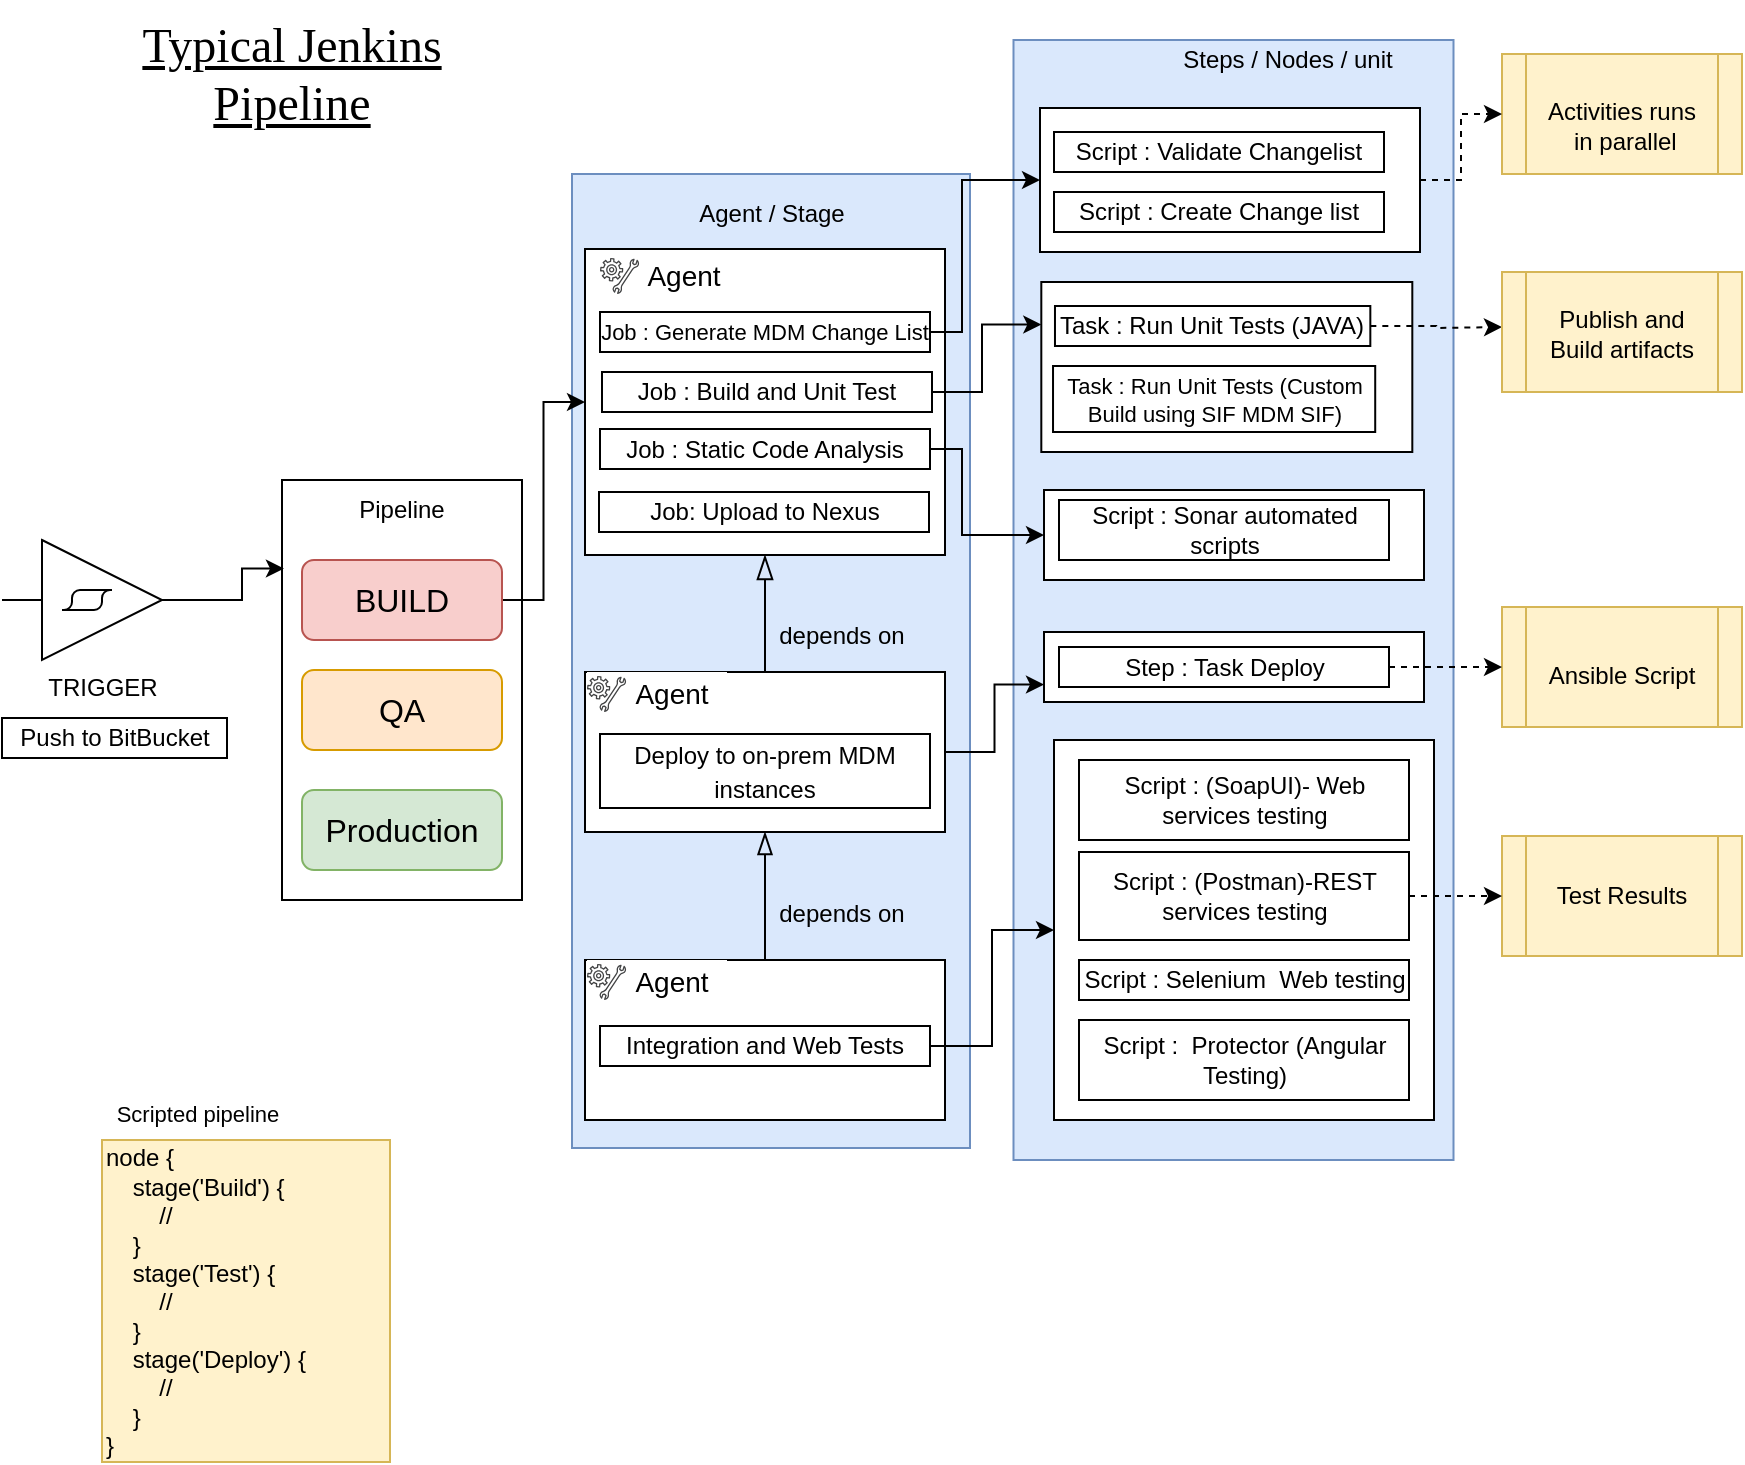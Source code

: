 <mxfile version="14.6.0" type="github" pages="4">
  <diagram id="POrvhyLN4dE86ITFzkWm" name="Azure-MDM-Pipeline">
    <mxGraphModel dx="1102" dy="1564" grid="1" gridSize="10" guides="1" tooltips="1" connect="1" arrows="1" fold="1" page="1" pageScale="1" pageWidth="1169" pageHeight="827" math="0" shadow="0">
      <root>
        <mxCell id="0" />
        <mxCell id="1" parent="0" />
        <mxCell id="7jo65XgNDeN_nlAyi_Y8-135" value="" style="rounded=0;whiteSpace=wrap;html=1;labelBackgroundColor=#ffffff;fontSize=12;fillColor=#dae8fc;align=left;strokeColor=#6c8ebf;" parent="1" vertex="1">
          <mxGeometry x="285" y="-740" width="199" height="487" as="geometry" />
        </mxCell>
        <mxCell id="7jo65XgNDeN_nlAyi_Y8-33" value="" style="group" parent="1" vertex="1" connectable="0">
          <mxGeometry x="292.5" y="-692.5" width="191" height="451.682" as="geometry" />
        </mxCell>
        <mxCell id="7jo65XgNDeN_nlAyi_Y8-12" value="&lt;p class=&quot;MsoNormal&quot; style=&quot;margin: 0cm ; line-height: 12.3pt ; font-size: 9pt ; font-family: &amp;#34;arial&amp;#34; , sans-serif&quot;&gt;&lt;br&gt;&lt;/p&gt;" style="rounded=0;whiteSpace=wrap;html=1;align=left;" parent="7jo65XgNDeN_nlAyi_Y8-33" vertex="1">
          <mxGeometry x="-1" y="-10" width="180" height="153" as="geometry" />
        </mxCell>
        <mxCell id="7jo65XgNDeN_nlAyi_Y8-19" value="&lt;p class=&quot;MsoNormal&quot; align=&quot;center&quot; style=&quot;margin: 0cm ; line-height: 12.3pt ; font-size: 9pt ; font-family: &amp;#34;arial&amp;#34; , sans-serif&quot;&gt;&lt;span lang=&quot;EN-US&quot;&gt;Job : Static Code Analysis&lt;/span&gt;&lt;/p&gt;" style="rounded=0;whiteSpace=wrap;html=1;fontSize=12;spacing=0;" parent="7jo65XgNDeN_nlAyi_Y8-33" vertex="1">
          <mxGeometry x="6.5" y="80" width="165" height="20" as="geometry" />
        </mxCell>
        <mxCell id="7jo65XgNDeN_nlAyi_Y8-129" value="" style="group" parent="7jo65XgNDeN_nlAyi_Y8-33" vertex="1" connectable="0">
          <mxGeometry x="6.5" y="-7.5" width="70" height="23" as="geometry" />
        </mxCell>
        <mxCell id="7jo65XgNDeN_nlAyi_Y8-130" value="" style="rounded=0;whiteSpace=wrap;html=1;labelBackgroundColor=#ffffff;fontSize=14;labelBorderColor=none;strokeColor=none;" parent="7jo65XgNDeN_nlAyi_Y8-129" vertex="1">
          <mxGeometry width="70" height="20" as="geometry" />
        </mxCell>
        <mxCell id="7jo65XgNDeN_nlAyi_Y8-131" value="" style="group" parent="7jo65XgNDeN_nlAyi_Y8-129" vertex="1" connectable="0">
          <mxGeometry y="2" width="62" height="21" as="geometry" />
        </mxCell>
        <mxCell id="7jo65XgNDeN_nlAyi_Y8-132" value="Agent" style="text;html=1;strokeColor=none;fillColor=none;align=center;verticalAlign=middle;whiteSpace=wrap;rounded=0;fontSize=14;" parent="7jo65XgNDeN_nlAyi_Y8-131" vertex="1">
          <mxGeometry x="22" y="-1" width="40" height="20" as="geometry" />
        </mxCell>
        <mxCell id="7jo65XgNDeN_nlAyi_Y8-133" value="" style="pointerEvents=1;shadow=0;dashed=0;html=1;strokeColor=none;fillColor=#434445;aspect=fixed;labelPosition=center;verticalLabelPosition=bottom;verticalAlign=top;align=center;outlineConnect=0;shape=mxgraph.vvd.guest_agent_customization;fontSize=12;" parent="7jo65XgNDeN_nlAyi_Y8-131" vertex="1">
          <mxGeometry width="19.56" height="18" as="geometry" />
        </mxCell>
        <mxCell id="7jo65XgNDeN_nlAyi_Y8-1" value="&lt;p class=&quot;MsoNormal&quot; style=&quot;margin: 0cm ; line-height: 12.3pt ; font-size: 9pt ; font-family: &amp;#34;arial&amp;#34; , sans-serif&quot;&gt;&lt;br&gt;&lt;/p&gt;" style="rounded=0;whiteSpace=wrap;html=1;align=left;" parent="1" vertex="1">
          <mxGeometry x="140" y="-587" width="120" height="210" as="geometry" />
        </mxCell>
        <mxCell id="7jo65XgNDeN_nlAyi_Y8-57" value="" style="edgeStyle=orthogonalEdgeStyle;rounded=0;orthogonalLoop=1;jettySize=auto;html=1;fontSize=14;entryX=0.008;entryY=0.211;entryDx=0;entryDy=0;entryPerimeter=0;" parent="1" source="7jo65XgNDeN_nlAyi_Y8-2" target="7jo65XgNDeN_nlAyi_Y8-1" edge="1">
          <mxGeometry relative="1" as="geometry" />
        </mxCell>
        <mxCell id="7jo65XgNDeN_nlAyi_Y8-2" value="TRIGGER" style="verticalLabelPosition=bottom;shadow=0;dashed=0;align=center;html=1;verticalAlign=top;shape=mxgraph.electrical.logic_gates.schmitt_trigger;" parent="1" vertex="1">
          <mxGeometry y="-557" width="100" height="60" as="geometry" />
        </mxCell>
        <mxCell id="7jo65XgNDeN_nlAyi_Y8-55" style="edgeStyle=orthogonalEdgeStyle;rounded=0;orthogonalLoop=1;jettySize=auto;html=1;exitX=1;exitY=0.5;exitDx=0;exitDy=0;entryX=0;entryY=0.5;entryDx=0;entryDy=0;fontSize=14;" parent="1" source="7jo65XgNDeN_nlAyi_Y8-9" target="7jo65XgNDeN_nlAyi_Y8-12" edge="1">
          <mxGeometry relative="1" as="geometry" />
        </mxCell>
        <mxCell id="7jo65XgNDeN_nlAyi_Y8-9" value="BUILD" style="rounded=1;whiteSpace=wrap;html=1;fontSize=16;fillColor=#f8cecc;strokeColor=#b85450;" parent="1" vertex="1">
          <mxGeometry x="150" y="-547" width="100" height="40" as="geometry" />
        </mxCell>
        <mxCell id="7jo65XgNDeN_nlAyi_Y8-10" value="QA" style="rounded=1;whiteSpace=wrap;html=1;fontSize=16;fillColor=#ffe6cc;strokeColor=#d79b00;" parent="1" vertex="1">
          <mxGeometry x="150" y="-492" width="100" height="40" as="geometry" />
        </mxCell>
        <mxCell id="7jo65XgNDeN_nlAyi_Y8-11" value="Production" style="rounded=1;whiteSpace=wrap;html=1;fontSize=16;fillColor=#d5e8d4;strokeColor=#82b366;" parent="1" vertex="1">
          <mxGeometry x="150" y="-432" width="100" height="40" as="geometry" />
        </mxCell>
        <mxCell id="7jo65XgNDeN_nlAyi_Y8-14" value="&lt;span lang=&quot;EN-US&quot; style=&quot;font-size: 11px; font-family: arial, sans-serif;&quot;&gt;Job : Generate MDM Change List&lt;/span&gt;&lt;span style=&quot;font-size: 11px;&quot;&gt;&lt;/span&gt;" style="rounded=0;whiteSpace=wrap;html=1;fontSize=11;spacing=0;" parent="1" vertex="1">
          <mxGeometry x="299" y="-671" width="165" height="20" as="geometry" />
        </mxCell>
        <mxCell id="7jo65XgNDeN_nlAyi_Y8-17" value="&lt;p class=&quot;MsoNormal&quot; align=&quot;center&quot; style=&quot;margin: 0cm ; line-height: 12.3pt ; font-size: 9pt ; font-family: &amp;#34;arial&amp;#34; , sans-serif&quot;&gt;&lt;span lang=&quot;EN-US&quot;&gt;Job : Build and Unit Test&lt;/span&gt;&lt;/p&gt;" style="rounded=0;whiteSpace=wrap;html=1;fontSize=12;spacing=0;" parent="1" vertex="1">
          <mxGeometry x="300" y="-641" width="165" height="20" as="geometry" />
        </mxCell>
        <mxCell id="7jo65XgNDeN_nlAyi_Y8-20" value="&lt;p class=&quot;MsoNormal&quot; align=&quot;center&quot; style=&quot;margin: 0cm ; line-height: 12.3pt ; font-size: 9pt ; font-family: &amp;#34;arial&amp;#34; , sans-serif&quot;&gt;&lt;span lang=&quot;EN-US&quot;&gt;Job: Upload to Nexus&lt;/span&gt;&lt;/p&gt;" style="rounded=0;whiteSpace=wrap;html=1;fontSize=12;spacing=0;" parent="1" vertex="1">
          <mxGeometry x="298.5" y="-581" width="165" height="20" as="geometry" />
        </mxCell>
        <mxCell id="7jo65XgNDeN_nlAyi_Y8-41" value="" style="group" parent="1" vertex="1" connectable="0">
          <mxGeometry x="291.5" y="-491" width="180" height="80" as="geometry" />
        </mxCell>
        <mxCell id="7jo65XgNDeN_nlAyi_Y8-35" value="&lt;p class=&quot;MsoNormal&quot; style=&quot;margin: 0cm ; line-height: 12.3pt ; font-size: 9pt ; font-family: &amp;#34;arial&amp;#34; , sans-serif&quot;&gt;&lt;br&gt;&lt;/p&gt;" style="rounded=0;whiteSpace=wrap;html=1;align=left;" parent="7jo65XgNDeN_nlAyi_Y8-41" vertex="1">
          <mxGeometry width="180" height="80" as="geometry" />
        </mxCell>
        <mxCell id="7jo65XgNDeN_nlAyi_Y8-22" value="&lt;p class=&quot;MsoNormal&quot; align=&quot;center&quot; style=&quot;margin: 0cm ; line-height: 12.3pt ; font-size: 9pt ; font-family: &amp;#34;arial&amp;#34; , sans-serif&quot;&gt;&lt;span lang=&quot;EN-US&quot;&gt;Deploy to on-prem MDM instances&lt;/span&gt;&lt;/p&gt;" style="rounded=0;whiteSpace=wrap;html=1;fontSize=12;spacing=0;" parent="7jo65XgNDeN_nlAyi_Y8-41" vertex="1">
          <mxGeometry x="7.5" y="31" width="165" height="37" as="geometry" />
        </mxCell>
        <mxCell id="7jo65XgNDeN_nlAyi_Y8-36" value="" style="group" parent="7jo65XgNDeN_nlAyi_Y8-41" vertex="1" connectable="0">
          <mxGeometry x="1" width="70" height="23" as="geometry" />
        </mxCell>
        <mxCell id="7jo65XgNDeN_nlAyi_Y8-37" value="" style="rounded=0;whiteSpace=wrap;html=1;labelBackgroundColor=#ffffff;fontSize=14;labelBorderColor=none;strokeColor=none;" parent="7jo65XgNDeN_nlAyi_Y8-36" vertex="1">
          <mxGeometry width="70" height="20" as="geometry" />
        </mxCell>
        <mxCell id="7jo65XgNDeN_nlAyi_Y8-38" value="" style="group" parent="7jo65XgNDeN_nlAyi_Y8-36" vertex="1" connectable="0">
          <mxGeometry y="2" width="62" height="21" as="geometry" />
        </mxCell>
        <mxCell id="7jo65XgNDeN_nlAyi_Y8-39" value="Agent" style="text;html=1;strokeColor=none;fillColor=none;align=center;verticalAlign=middle;whiteSpace=wrap;rounded=0;fontSize=14;" parent="7jo65XgNDeN_nlAyi_Y8-38" vertex="1">
          <mxGeometry x="22" y="-1" width="40" height="20" as="geometry" />
        </mxCell>
        <mxCell id="7jo65XgNDeN_nlAyi_Y8-40" value="" style="pointerEvents=1;shadow=0;dashed=0;html=1;strokeColor=none;fillColor=#434445;aspect=fixed;labelPosition=center;verticalLabelPosition=bottom;verticalAlign=top;align=center;outlineConnect=0;shape=mxgraph.vvd.guest_agent_customization;fontSize=12;" parent="7jo65XgNDeN_nlAyi_Y8-38" vertex="1">
          <mxGeometry width="19.56" height="18" as="geometry" />
        </mxCell>
        <mxCell id="7jo65XgNDeN_nlAyi_Y8-42" value="" style="group" parent="1" vertex="1" connectable="0">
          <mxGeometry x="291.5" y="-347" width="180" height="80" as="geometry" />
        </mxCell>
        <mxCell id="7jo65XgNDeN_nlAyi_Y8-43" value="&lt;p class=&quot;MsoNormal&quot; style=&quot;margin: 0cm ; line-height: 12.3pt ; font-size: 9pt ; font-family: &amp;#34;arial&amp;#34; , sans-serif&quot;&gt;&lt;br&gt;&lt;/p&gt;" style="rounded=0;whiteSpace=wrap;html=1;align=left;" parent="7jo65XgNDeN_nlAyi_Y8-42" vertex="1">
          <mxGeometry width="180" height="80" as="geometry" />
        </mxCell>
        <mxCell id="7jo65XgNDeN_nlAyi_Y8-44" value="&lt;p class=&quot;MsoNormal&quot; align=&quot;center&quot; style=&quot;margin: 0cm ; line-height: 12.3pt ; font-size: 9pt ; font-family: &amp;#34;arial&amp;#34; , sans-serif&quot;&gt;Integration and Web Tests&lt;br&gt;&lt;/p&gt;" style="rounded=0;whiteSpace=wrap;html=1;fontSize=12;spacing=0;" parent="7jo65XgNDeN_nlAyi_Y8-42" vertex="1">
          <mxGeometry x="7.5" y="33" width="165" height="20" as="geometry" />
        </mxCell>
        <mxCell id="7jo65XgNDeN_nlAyi_Y8-45" value="" style="group" parent="7jo65XgNDeN_nlAyi_Y8-42" vertex="1" connectable="0">
          <mxGeometry x="1" width="70" height="23" as="geometry" />
        </mxCell>
        <mxCell id="7jo65XgNDeN_nlAyi_Y8-46" value="" style="rounded=0;whiteSpace=wrap;html=1;labelBackgroundColor=#ffffff;fontSize=14;labelBorderColor=none;strokeColor=none;" parent="7jo65XgNDeN_nlAyi_Y8-45" vertex="1">
          <mxGeometry width="70" height="20" as="geometry" />
        </mxCell>
        <mxCell id="7jo65XgNDeN_nlAyi_Y8-47" value="" style="group" parent="7jo65XgNDeN_nlAyi_Y8-45" vertex="1" connectable="0">
          <mxGeometry y="2" width="62" height="21" as="geometry" />
        </mxCell>
        <mxCell id="7jo65XgNDeN_nlAyi_Y8-48" value="Agent" style="text;html=1;strokeColor=none;fillColor=none;align=center;verticalAlign=middle;whiteSpace=wrap;rounded=0;fontSize=14;" parent="7jo65XgNDeN_nlAyi_Y8-47" vertex="1">
          <mxGeometry x="22" y="-1" width="40" height="20" as="geometry" />
        </mxCell>
        <mxCell id="7jo65XgNDeN_nlAyi_Y8-49" value="" style="pointerEvents=1;shadow=0;dashed=0;html=1;strokeColor=none;fillColor=#434445;aspect=fixed;labelPosition=center;verticalLabelPosition=bottom;verticalAlign=top;align=center;outlineConnect=0;shape=mxgraph.vvd.guest_agent_customization;fontSize=12;" parent="7jo65XgNDeN_nlAyi_Y8-47" vertex="1">
          <mxGeometry width="19.56" height="18" as="geometry" />
        </mxCell>
        <mxCell id="7jo65XgNDeN_nlAyi_Y8-51" style="edgeStyle=orthogonalEdgeStyle;rounded=0;orthogonalLoop=1;jettySize=auto;html=1;entryX=0.5;entryY=1;entryDx=0;entryDy=0;fontSize=14;endArrow=blockThin;endFill=0;endSize=9;" parent="1" source="7jo65XgNDeN_nlAyi_Y8-43" target="7jo65XgNDeN_nlAyi_Y8-35" edge="1">
          <mxGeometry relative="1" as="geometry" />
        </mxCell>
        <mxCell id="7jo65XgNDeN_nlAyi_Y8-52" value="" style="edgeStyle=orthogonalEdgeStyle;rounded=0;orthogonalLoop=1;jettySize=auto;html=1;entryX=0.5;entryY=1;entryDx=0;entryDy=0;fontSize=14;endArrow=blockThin;endFill=0;endSize=10;" parent="1" source="7jo65XgNDeN_nlAyi_Y8-35" target="7jo65XgNDeN_nlAyi_Y8-12" edge="1">
          <mxGeometry relative="1" as="geometry" />
        </mxCell>
        <mxCell id="7jo65XgNDeN_nlAyi_Y8-66" value="&lt;p class=&quot;MsoNormal&quot; align=&quot;center&quot; style=&quot;margin: 0cm ; line-height: 12.3pt ; font-size: 9pt ; font-family: &amp;#34;arial&amp;#34; , sans-serif&quot;&gt;&lt;span lang=&quot;EN-US&quot;&gt;Push to BitBucket&lt;/span&gt;&lt;/p&gt;" style="rounded=0;whiteSpace=wrap;html=1;fontSize=12;spacing=0;" parent="1" vertex="1">
          <mxGeometry y="-468" width="112.5" height="20" as="geometry" />
        </mxCell>
        <mxCell id="7jo65XgNDeN_nlAyi_Y8-97" value="" style="shape=process;whiteSpace=wrap;html=1;backgroundOutline=1;labelBackgroundColor=#ffffff;fontSize=12;align=left;fillColor=#fff2cc;strokeColor=#d6b656;" parent="1" vertex="1">
          <mxGeometry x="750" y="-523.5" width="120" height="60" as="geometry" />
        </mxCell>
        <mxCell id="7jo65XgNDeN_nlAyi_Y8-99" value="" style="shape=process;whiteSpace=wrap;html=1;backgroundOutline=1;labelBackgroundColor=#ffffff;fontSize=12;align=left;fillColor=#fff2cc;strokeColor=#d6b656;" parent="1" vertex="1">
          <mxGeometry x="750" y="-409" width="120" height="60" as="geometry" />
        </mxCell>
        <mxCell id="7jo65XgNDeN_nlAyi_Y8-3" value="Pipeline" style="text;html=1;strokeColor=none;align=center;verticalAlign=middle;whiteSpace=wrap;rounded=0;" parent="1" vertex="1">
          <mxGeometry x="170" y="-582" width="60" height="20" as="geometry" />
        </mxCell>
        <mxCell id="7jo65XgNDeN_nlAyi_Y8-107" value="" style="group" parent="1" vertex="1" connectable="0">
          <mxGeometry x="515.75" y="-827" width="210" height="580" as="geometry" />
        </mxCell>
        <mxCell id="7jo65XgNDeN_nlAyi_Y8-109" value="" style="rounded=0;whiteSpace=wrap;html=1;labelBackgroundColor=#ffffff;fontSize=12;fillColor=#dae8fc;align=left;strokeColor=#6c8ebf;" parent="7jo65XgNDeN_nlAyi_Y8-107" vertex="1">
          <mxGeometry x="-10" y="20" width="220" height="560" as="geometry" />
        </mxCell>
        <mxCell id="7jo65XgNDeN_nlAyi_Y8-60" value="" style="rounded=0;whiteSpace=wrap;html=1;labelBackgroundColor=#ffffff;fontSize=14;" parent="7jo65XgNDeN_nlAyi_Y8-107" vertex="1">
          <mxGeometry x="3.25" y="54" width="190" height="72" as="geometry" />
        </mxCell>
        <mxCell id="7jo65XgNDeN_nlAyi_Y8-5" value="Steps / Nodes / unit" style="text;html=1;strokeColor=none;fillColor=none;align=center;verticalAlign=middle;whiteSpace=wrap;rounded=0;" parent="7jo65XgNDeN_nlAyi_Y8-107" vertex="1">
          <mxGeometry x="64.25" y="20" width="125.75" height="20" as="geometry" />
        </mxCell>
        <mxCell id="7jo65XgNDeN_nlAyi_Y8-58" value="&lt;span lang=&quot;EN-US&quot; style=&quot;font-size: 12px ; font-family: &amp;#34;arial&amp;#34; , sans-serif&quot;&gt;Script : Validate Changelist&lt;/span&gt;&lt;span style=&quot;font-size: 12px&quot;&gt;&lt;/span&gt;" style="rounded=0;whiteSpace=wrap;html=1;fontSize=12;spacing=0;" parent="7jo65XgNDeN_nlAyi_Y8-107" vertex="1">
          <mxGeometry x="10.25" y="66" width="165" height="20" as="geometry" />
        </mxCell>
        <mxCell id="7jo65XgNDeN_nlAyi_Y8-59" value="&lt;span lang=&quot;EN-US&quot; style=&quot;font-size: 12px ; font-family: &amp;#34;arial&amp;#34; , sans-serif&quot;&gt;Script : Create Change list&lt;/span&gt;&lt;span style=&quot;font-size: 12px&quot;&gt;&lt;/span&gt;" style="rounded=0;whiteSpace=wrap;html=1;fontSize=12;spacing=0;" parent="7jo65XgNDeN_nlAyi_Y8-107" vertex="1">
          <mxGeometry x="10.25" y="96" width="165" height="20" as="geometry" />
        </mxCell>
        <mxCell id="7jo65XgNDeN_nlAyi_Y8-67" value="" style="group" parent="7jo65XgNDeN_nlAyi_Y8-107" vertex="1" connectable="0">
          <mxGeometry y="141" width="185.5" height="85" as="geometry" />
        </mxCell>
        <mxCell id="7jo65XgNDeN_nlAyi_Y8-62" value="" style="rounded=0;whiteSpace=wrap;html=1;labelBackgroundColor=#ffffff;fontSize=14;" parent="7jo65XgNDeN_nlAyi_Y8-67" vertex="1">
          <mxGeometry x="3.905" width="185.5" height="85" as="geometry" />
        </mxCell>
        <mxCell id="7jo65XgNDeN_nlAyi_Y8-63" value="&lt;span lang=&quot;EN-US&quot; style=&quot;font-size: 12px ; font-family: &amp;#34;arial&amp;#34; , sans-serif&quot;&gt;Task : Run Unit Tests (JAVA)&lt;/span&gt;&lt;span style=&quot;font-size: 12px&quot;&gt;&lt;/span&gt;" style="rounded=0;whiteSpace=wrap;html=1;fontSize=12;spacing=0;" parent="7jo65XgNDeN_nlAyi_Y8-67" vertex="1">
          <mxGeometry x="10.739" y="12" width="157.675" height="20" as="geometry" />
        </mxCell>
        <mxCell id="7jo65XgNDeN_nlAyi_Y8-64" value="&lt;span lang=&quot;EN-US&quot; style=&quot;font-size: 11px ; font-family: &amp;#34;arial&amp;#34; , sans-serif&quot;&gt;Task : Run Unit Tests (Custom Build using SIF MDM SIF)&lt;/span&gt;&lt;span style=&quot;font-size: 11px&quot;&gt;&lt;/span&gt;" style="rounded=0;whiteSpace=wrap;html=1;fontSize=11;spacing=0;" parent="7jo65XgNDeN_nlAyi_Y8-67" vertex="1">
          <mxGeometry x="9.763" y="42" width="161.092" height="33" as="geometry" />
        </mxCell>
        <mxCell id="7jo65XgNDeN_nlAyi_Y8-71" value="" style="rounded=0;whiteSpace=wrap;html=1;labelBackgroundColor=#ffffff;fontSize=14;" parent="7jo65XgNDeN_nlAyi_Y8-107" vertex="1">
          <mxGeometry x="5.25" y="245" width="190" height="45" as="geometry" />
        </mxCell>
        <mxCell id="7jo65XgNDeN_nlAyi_Y8-72" value="&lt;span lang=&quot;EN-US&quot; style=&quot;font-size: 12px ; font-family: &amp;#34;arial&amp;#34; , sans-serif&quot;&gt;Script : Sonar automated scripts&lt;/span&gt;&lt;span style=&quot;font-size: 12px&quot;&gt;&lt;/span&gt;" style="rounded=0;whiteSpace=wrap;html=1;fontSize=12;spacing=0;" parent="7jo65XgNDeN_nlAyi_Y8-107" vertex="1">
          <mxGeometry x="12.75" y="250" width="165" height="30" as="geometry" />
        </mxCell>
        <mxCell id="7jo65XgNDeN_nlAyi_Y8-81" value="" style="group" parent="7jo65XgNDeN_nlAyi_Y8-107" vertex="1" connectable="0">
          <mxGeometry x="10.25" y="370" width="190" height="190" as="geometry" />
        </mxCell>
        <mxCell id="7jo65XgNDeN_nlAyi_Y8-74" value="" style="rounded=0;whiteSpace=wrap;html=1;labelBackgroundColor=#ffffff;fontSize=14;" parent="7jo65XgNDeN_nlAyi_Y8-81" vertex="1">
          <mxGeometry width="190" height="190" as="geometry" />
        </mxCell>
        <mxCell id="7jo65XgNDeN_nlAyi_Y8-75" value="&lt;span lang=&quot;EN-US&quot; style=&quot;font-size: 12px ; font-family: &amp;#34;arial&amp;#34; , sans-serif&quot;&gt;Script : (&lt;span style=&quot;font-family: &amp;#34;arial&amp;#34; , sans-serif ; font-size: 9pt ; text-indent: -18pt&quot;&gt;SoapUI)- Web services testing&lt;/span&gt;&lt;br&gt;&lt;/span&gt;" style="rounded=0;whiteSpace=wrap;html=1;fontSize=12;spacing=0;" parent="7jo65XgNDeN_nlAyi_Y8-81" vertex="1">
          <mxGeometry x="12.5" y="10" width="165" height="40" as="geometry" />
        </mxCell>
        <mxCell id="7jo65XgNDeN_nlAyi_Y8-76" value="&lt;span lang=&quot;EN-US&quot; style=&quot;font-size: 12px ; font-family: &amp;#34;arial&amp;#34; , sans-serif&quot;&gt;Script : (&lt;span style=&quot;font-size: 9pt ; font-family: &amp;#34;arial&amp;#34; , sans-serif&quot;&gt;Postman)-&lt;/span&gt;&lt;span style=&quot;font-size: 9pt ; font-family: &amp;#34;arial&amp;#34; , sans-serif&quot;&gt;REST services testing&lt;/span&gt;&lt;br&gt;&lt;/span&gt;&lt;span style=&quot;font-size: 12px&quot;&gt;&lt;/span&gt;" style="rounded=0;whiteSpace=wrap;html=1;fontSize=12;spacing=0;" parent="7jo65XgNDeN_nlAyi_Y8-81" vertex="1">
          <mxGeometry x="12.5" y="56" width="165" height="44" as="geometry" />
        </mxCell>
        <mxCell id="7jo65XgNDeN_nlAyi_Y8-77" value="&lt;span lang=&quot;EN-US&quot; style=&quot;font-size: 12px ; font-family: &amp;#34;arial&amp;#34; , sans-serif&quot;&gt;Script : &amp;nbsp;Protector (Angular Testing)&lt;/span&gt;&lt;span style=&quot;font-size: 12px&quot;&gt;&lt;/span&gt;" style="rounded=0;whiteSpace=wrap;html=1;fontSize=12;spacing=0;" parent="7jo65XgNDeN_nlAyi_Y8-81" vertex="1">
          <mxGeometry x="12.5" y="140" width="165" height="40" as="geometry" />
        </mxCell>
        <mxCell id="7jo65XgNDeN_nlAyi_Y8-78" value="&lt;span lang=&quot;EN-US&quot; style=&quot;font-size: 12px ; font-family: &amp;#34;arial&amp;#34; , sans-serif&quot;&gt;Script : Selenium &amp;nbsp;Web testing&lt;/span&gt;&lt;span style=&quot;font-size: 12px&quot;&gt;&lt;/span&gt;" style="rounded=0;whiteSpace=wrap;html=1;fontSize=12;spacing=0;" parent="7jo65XgNDeN_nlAyi_Y8-81" vertex="1">
          <mxGeometry x="12.5" y="110" width="165" height="20" as="geometry" />
        </mxCell>
        <mxCell id="7jo65XgNDeN_nlAyi_Y8-108" style="edgeStyle=orthogonalEdgeStyle;rounded=0;orthogonalLoop=1;jettySize=auto;html=1;exitX=0.5;exitY=1;exitDx=0;exitDy=0;dashed=1;fontSize=12;endArrow=classic;endFill=1;endSize=6;strokeWidth=1;" parent="7jo65XgNDeN_nlAyi_Y8-81" source="7jo65XgNDeN_nlAyi_Y8-75" target="7jo65XgNDeN_nlAyi_Y8-75" edge="1">
          <mxGeometry relative="1" as="geometry" />
        </mxCell>
        <mxCell id="7jo65XgNDeN_nlAyi_Y8-86" value="" style="group" parent="7jo65XgNDeN_nlAyi_Y8-107" vertex="1" connectable="0">
          <mxGeometry x="5.25" y="316" width="190" height="35" as="geometry" />
        </mxCell>
        <mxCell id="7jo65XgNDeN_nlAyi_Y8-69" value="" style="rounded=0;whiteSpace=wrap;html=1;labelBackgroundColor=#ffffff;fontSize=14;" parent="7jo65XgNDeN_nlAyi_Y8-86" vertex="1">
          <mxGeometry width="190" height="35" as="geometry" />
        </mxCell>
        <mxCell id="7jo65XgNDeN_nlAyi_Y8-70" value="&lt;span lang=&quot;EN-US&quot; style=&quot;font-size: 12px ; font-family: &amp;#34;arial&amp;#34; , sans-serif&quot;&gt;Step : Task Deploy&lt;/span&gt;&lt;span style=&quot;font-size: 12px&quot;&gt;&lt;/span&gt;" style="rounded=0;whiteSpace=wrap;html=1;fontSize=12;spacing=0;" parent="7jo65XgNDeN_nlAyi_Y8-86" vertex="1">
          <mxGeometry x="7.5" y="7.5" width="165" height="20" as="geometry" />
        </mxCell>
        <mxCell id="7jo65XgNDeN_nlAyi_Y8-61" value="" style="edgeStyle=orthogonalEdgeStyle;rounded=0;orthogonalLoop=1;jettySize=auto;html=1;fontSize=14;endArrow=classic;endFill=1;endSize=6;entryX=0;entryY=0.5;entryDx=0;entryDy=0;" parent="1" source="7jo65XgNDeN_nlAyi_Y8-14" target="7jo65XgNDeN_nlAyi_Y8-60" edge="1">
          <mxGeometry relative="1" as="geometry">
            <Array as="points">
              <mxPoint x="480" y="-661" />
              <mxPoint x="480" y="-737" />
            </Array>
          </mxGeometry>
        </mxCell>
        <mxCell id="7jo65XgNDeN_nlAyi_Y8-65" style="edgeStyle=orthogonalEdgeStyle;rounded=0;orthogonalLoop=1;jettySize=auto;html=1;fontSize=12;endArrow=classic;endFill=1;endSize=6;exitX=1;exitY=0.5;exitDx=0;exitDy=0;entryX=0;entryY=0.25;entryDx=0;entryDy=0;" parent="1" source="7jo65XgNDeN_nlAyi_Y8-17" target="7jo65XgNDeN_nlAyi_Y8-62" edge="1">
          <mxGeometry relative="1" as="geometry">
            <Array as="points">
              <mxPoint x="490" y="-631" />
              <mxPoint x="490" y="-665" />
            </Array>
          </mxGeometry>
        </mxCell>
        <mxCell id="7jo65XgNDeN_nlAyi_Y8-73" style="edgeStyle=orthogonalEdgeStyle;rounded=0;orthogonalLoop=1;jettySize=auto;html=1;exitX=1;exitY=0.5;exitDx=0;exitDy=0;entryX=0;entryY=0.5;entryDx=0;entryDy=0;fontSize=12;endArrow=classic;endFill=1;endSize=6;" parent="1" source="7jo65XgNDeN_nlAyi_Y8-19" target="7jo65XgNDeN_nlAyi_Y8-71" edge="1">
          <mxGeometry relative="1" as="geometry">
            <Array as="points">
              <mxPoint x="480" y="-602" />
              <mxPoint x="480" y="-559" />
            </Array>
          </mxGeometry>
        </mxCell>
        <mxCell id="7jo65XgNDeN_nlAyi_Y8-83" style="edgeStyle=orthogonalEdgeStyle;rounded=0;orthogonalLoop=1;jettySize=auto;html=1;entryX=0;entryY=0.75;entryDx=0;entryDy=0;fontSize=12;endArrow=classic;endFill=1;endSize=6;" parent="1" source="7jo65XgNDeN_nlAyi_Y8-35" target="7jo65XgNDeN_nlAyi_Y8-69" edge="1">
          <mxGeometry relative="1" as="geometry" />
        </mxCell>
        <mxCell id="7jo65XgNDeN_nlAyi_Y8-82" style="edgeStyle=orthogonalEdgeStyle;rounded=0;orthogonalLoop=1;jettySize=auto;html=1;fontSize=12;endArrow=classic;endFill=1;endSize=6;" parent="1" source="7jo65XgNDeN_nlAyi_Y8-44" target="7jo65XgNDeN_nlAyi_Y8-74" edge="1">
          <mxGeometry relative="1" as="geometry" />
        </mxCell>
        <mxCell id="7jo65XgNDeN_nlAyi_Y8-102" value="" style="edgeStyle=orthogonalEdgeStyle;rounded=0;orthogonalLoop=1;jettySize=auto;html=1;dashed=1;fontSize=12;endArrow=classic;endFill=1;endSize=6;strokeWidth=1;" parent="1" source="7jo65XgNDeN_nlAyi_Y8-63" edge="1">
          <mxGeometry relative="1" as="geometry">
            <mxPoint x="750" y="-663.5" as="targetPoint" />
          </mxGeometry>
        </mxCell>
        <mxCell id="7jo65XgNDeN_nlAyi_Y8-98" value="" style="edgeStyle=orthogonalEdgeStyle;rounded=0;orthogonalLoop=1;jettySize=auto;html=1;dashed=1;fontSize=12;endArrow=classic;endFill=1;endSize=6;strokeWidth=1;" parent="1" source="7jo65XgNDeN_nlAyi_Y8-70" target="7jo65XgNDeN_nlAyi_Y8-97" edge="1">
          <mxGeometry relative="1" as="geometry" />
        </mxCell>
        <mxCell id="7jo65XgNDeN_nlAyi_Y8-100" value="" style="edgeStyle=orthogonalEdgeStyle;rounded=0;orthogonalLoop=1;jettySize=auto;html=1;dashed=1;fontSize=12;endArrow=classic;endFill=1;endSize=6;strokeWidth=1;" parent="1" source="7jo65XgNDeN_nlAyi_Y8-76" target="7jo65XgNDeN_nlAyi_Y8-99" edge="1">
          <mxGeometry relative="1" as="geometry" />
        </mxCell>
        <mxCell id="7jo65XgNDeN_nlAyi_Y8-101" value="" style="shape=process;whiteSpace=wrap;html=1;backgroundOutline=1;labelBackgroundColor=#ffffff;fontSize=12;align=left;fillColor=#fff2cc;strokeColor=#d6b656;" parent="1" vertex="1">
          <mxGeometry x="750" y="-691" width="120" height="60" as="geometry" />
        </mxCell>
        <mxCell id="7jo65XgNDeN_nlAyi_Y8-110" value="Publish and Build artifacts" style="text;html=1;strokeColor=none;fillColor=none;align=center;verticalAlign=middle;whiteSpace=wrap;rounded=0;" parent="1" vertex="1">
          <mxGeometry x="770" y="-670" width="80" height="20" as="geometry" />
        </mxCell>
        <mxCell id="7jo65XgNDeN_nlAyi_Y8-112" value="Ansible Script" style="text;html=1;strokeColor=none;fillColor=none;align=center;verticalAlign=middle;whiteSpace=wrap;rounded=0;" parent="1" vertex="1">
          <mxGeometry x="760" y="-510" width="100" height="42" as="geometry" />
        </mxCell>
        <mxCell id="7jo65XgNDeN_nlAyi_Y8-113" value="Test Results" style="text;html=1;strokeColor=none;fillColor=none;align=center;verticalAlign=middle;whiteSpace=wrap;rounded=0;" parent="1" vertex="1">
          <mxGeometry x="760" y="-402.5" width="100" height="47" as="geometry" />
        </mxCell>
        <mxCell id="7jo65XgNDeN_nlAyi_Y8-114" value="depends on" style="text;html=1;strokeColor=none;fillColor=none;align=center;verticalAlign=middle;whiteSpace=wrap;rounded=0;" parent="1" vertex="1">
          <mxGeometry x="370" y="-519.49" width="100" height="20" as="geometry" />
        </mxCell>
        <mxCell id="7jo65XgNDeN_nlAyi_Y8-115" value="depends on" style="text;html=1;strokeColor=none;fillColor=none;align=center;verticalAlign=middle;whiteSpace=wrap;rounded=0;" parent="1" vertex="1">
          <mxGeometry x="370" y="-380.0" width="100" height="20" as="geometry" />
        </mxCell>
        <mxCell id="7jo65XgNDeN_nlAyi_Y8-4" value="Agent / Stage" style="text;html=1;strokeColor=none;fillColor=none;align=center;verticalAlign=middle;whiteSpace=wrap;rounded=0;" parent="1" vertex="1">
          <mxGeometry x="329.5" y="-730" width="110" height="20" as="geometry" />
        </mxCell>
        <mxCell id="7jo65XgNDeN_nlAyi_Y8-136" value="&lt;u&gt;Typical Jenkins Pipeline&lt;/u&gt;" style="text;html=1;strokeColor=none;fillColor=none;align=center;verticalAlign=middle;whiteSpace=wrap;rounded=0;labelBackgroundColor=#ffffff;fontSize=24;fontFamily=Times New Roman;" parent="1" vertex="1">
          <mxGeometry x="30" y="-800" width="230" height="20" as="geometry" />
        </mxCell>
        <mxCell id="D-_xPJFP64s4AFokPaIn-1" value="" style="shape=process;whiteSpace=wrap;html=1;backgroundOutline=1;labelBackgroundColor=#ffffff;fontSize=12;align=left;fillColor=#fff2cc;strokeColor=#d6b656;" parent="1" vertex="1">
          <mxGeometry x="750" y="-800" width="120" height="60" as="geometry" />
        </mxCell>
        <mxCell id="D-_xPJFP64s4AFokPaIn-2" style="edgeStyle=orthogonalEdgeStyle;rounded=0;orthogonalLoop=1;jettySize=auto;html=1;entryX=0;entryY=0.5;entryDx=0;entryDy=0;dashed=1;fontFamily=Garamond;fontSize=12;endArrow=classic;endFill=1;endSize=6;strokeWidth=1;" parent="1" source="7jo65XgNDeN_nlAyi_Y8-60" target="D-_xPJFP64s4AFokPaIn-1" edge="1">
          <mxGeometry relative="1" as="geometry" />
        </mxCell>
        <mxCell id="D-_xPJFP64s4AFokPaIn-3" value="Activities runs &amp;nbsp;in parallel" style="text;html=1;strokeColor=none;fillColor=none;align=center;verticalAlign=middle;whiteSpace=wrap;rounded=0;" parent="1" vertex="1">
          <mxGeometry x="770" y="-774" width="80" height="20" as="geometry" />
        </mxCell>
        <mxCell id="Pzg-GqTBs1O88mES8aSb-1" value="" style="group;fillColor=#fff2cc;strokeColor=#d6b656;container=0;" vertex="1" connectable="0" parent="1">
          <mxGeometry x="50" y="-257" width="120" height="60" as="geometry" />
        </mxCell>
        <mxCell id="Pzg-GqTBs1O88mES8aSb-2" value="" style="rounded=0;whiteSpace=wrap;html=1;shadow=0;labelBackgroundColor=#ffffff;sketch=0;fontFamily=Helvetica;fontSize=11;fillColor=#fff2cc;align=center;strokeColor=#d6b656;" vertex="1" parent="1">
          <mxGeometry x="50" y="-257" width="144" height="161" as="geometry" />
        </mxCell>
        <mxCell id="Pzg-GqTBs1O88mES8aSb-3" value="&lt;div&gt;node { &amp;nbsp;&lt;/div&gt;&lt;div&gt;&amp;nbsp; &amp;nbsp; stage(&#39;Build&#39;) {&amp;nbsp;&lt;/div&gt;&lt;div&gt;&amp;nbsp; &amp;nbsp; &amp;nbsp; &amp;nbsp; //&amp;nbsp;&lt;/div&gt;&lt;div&gt;&amp;nbsp; &amp;nbsp; }&lt;/div&gt;&lt;div&gt;&amp;nbsp; &amp;nbsp; stage(&#39;Test&#39;) {&amp;nbsp;&lt;/div&gt;&lt;div&gt;&amp;nbsp; &amp;nbsp; &amp;nbsp; &amp;nbsp; //&amp;nbsp;&lt;/div&gt;&lt;div&gt;&amp;nbsp; &amp;nbsp; }&lt;/div&gt;&lt;div&gt;&amp;nbsp; &amp;nbsp; stage(&#39;Deploy&#39;) {&amp;nbsp;&lt;/div&gt;&lt;div&gt;&amp;nbsp; &amp;nbsp; &amp;nbsp; &amp;nbsp; //&amp;nbsp;&lt;/div&gt;&lt;div&gt;&amp;nbsp; &amp;nbsp; }&lt;/div&gt;&lt;div&gt;&lt;div style=&quot;&quot;&gt;}&lt;/div&gt;&lt;/div&gt;" style="text;html=1;strokeColor=none;fillColor=none;align=left;verticalAlign=middle;whiteSpace=wrap;rounded=0;" vertex="1" parent="1">
          <mxGeometry x="50" y="-256" width="144" height="160" as="geometry" />
        </mxCell>
        <mxCell id="Pzg-GqTBs1O88mES8aSb-4" value="Scripted pipeline" style="text;html=1;strokeColor=none;fillColor=none;align=center;verticalAlign=middle;whiteSpace=wrap;rounded=0;shadow=0;labelBackgroundColor=#ffffff;sketch=0;fontFamily=Helvetica;fontSize=11;" vertex="1" parent="1">
          <mxGeometry x="50" y="-280" width="96" height="20" as="geometry" />
        </mxCell>
      </root>
    </mxGraphModel>
  </diagram>
  <diagram id="7uH2pLa9bylEvhgNBr6b" name="Jenkins pipeline(MDM)">
    <mxGraphModel dx="1102" dy="1536" grid="1" gridSize="12" guides="1" tooltips="1" connect="1" arrows="1" fold="1" page="1" pageScale="1" pageWidth="1169" pageHeight="827" math="0" shadow="0">
      <root>
        <mxCell id="RjStmrC4QHmKRymc2-O3-0" />
        <mxCell id="RjStmrC4QHmKRymc2-O3-1" parent="RjStmrC4QHmKRymc2-O3-0" />
        <mxCell id="A920hkXhVYJg8sI9zLlA-1" value="Workflow START" style="rounded=1;whiteSpace=wrap;html=1;labelBackgroundColor=#ffffff;fontFamily=Garamond;fontSize=12;fillColor=none;align=center;arcSize=35;" parent="RjStmrC4QHmKRymc2-O3-1" vertex="1">
          <mxGeometry x="180" y="-584.5" width="100" height="30" as="geometry" />
        </mxCell>
        <mxCell id="A920hkXhVYJg8sI9zLlA-7" value="" style="group;shadow=0;perimeterSpacing=0;sketch=0;fillColor=#fff2cc;strokeColor=#d6b656;" parent="RjStmrC4QHmKRymc2-O3-1" vertex="1" connectable="0">
          <mxGeometry x="315.5" y="-584.5" width="180" height="30" as="geometry" />
        </mxCell>
        <mxCell id="3Iz88lgKUInw97HWudqq-0" value="&lt;p class=&quot;MsoNormal&quot; style=&quot;margin: 0cm ; line-height: 12.3pt ; font-size: 9pt ; font-family: &amp;#34;arial&amp;#34; , sans-serif&quot;&gt;&lt;br&gt;&lt;/p&gt;" style="rounded=0;whiteSpace=wrap;html=1;align=left;shadow=1;" parent="A920hkXhVYJg8sI9zLlA-7" vertex="1">
          <mxGeometry width="180" height="30" as="geometry" />
        </mxCell>
        <mxCell id="3Iz88lgKUInw97HWudqq-2" value="" style="group" parent="A920hkXhVYJg8sI9zLlA-7" vertex="1" connectable="0">
          <mxGeometry x="7.5" y="2.5" width="160" height="23" as="geometry" />
        </mxCell>
        <mxCell id="3Iz88lgKUInw97HWudqq-3" value="" style="rounded=0;whiteSpace=wrap;html=1;labelBackgroundColor=#ffffff;fontSize=14;labelBorderColor=none;strokeColor=none;" parent="3Iz88lgKUInw97HWudqq-2" vertex="1">
          <mxGeometry width="70" height="20" as="geometry" />
        </mxCell>
        <mxCell id="3Iz88lgKUInw97HWudqq-4" value="" style="group" parent="3Iz88lgKUInw97HWudqq-2" vertex="1" connectable="0">
          <mxGeometry y="2" width="160" height="21" as="geometry" />
        </mxCell>
        <mxCell id="3Iz88lgKUInw97HWudqq-5" value="&lt;font style=&quot;font-size: 12px&quot;&gt;Stage (Build Artifacts)&lt;/font&gt;" style="text;html=1;strokeColor=none;fillColor=none;align=center;verticalAlign=middle;whiteSpace=wrap;rounded=0;fontSize=10;" parent="3Iz88lgKUInw97HWudqq-4" vertex="1">
          <mxGeometry x="22" y="-1" width="138" height="20" as="geometry" />
        </mxCell>
        <mxCell id="3Iz88lgKUInw97HWudqq-6" value="" style="pointerEvents=1;shadow=0;dashed=0;html=1;strokeColor=none;fillColor=#434445;aspect=fixed;labelPosition=center;verticalLabelPosition=bottom;verticalAlign=top;align=center;outlineConnect=0;shape=mxgraph.vvd.guest_agent_customization;fontSize=12;" parent="3Iz88lgKUInw97HWudqq-4" vertex="1">
          <mxGeometry width="19.56" height="18" as="geometry" />
        </mxCell>
        <mxCell id="A920hkXhVYJg8sI9zLlA-2" style="edgeStyle=orthogonalEdgeStyle;rounded=0;orthogonalLoop=1;jettySize=auto;html=1;entryX=0;entryY=0.5;entryDx=0;entryDy=0;fontFamily=Garamond;fontSize=12;endArrow=classic;endFill=1;endSize=6;strokeWidth=1;" parent="RjStmrC4QHmKRymc2-O3-1" source="A920hkXhVYJg8sI9zLlA-1" target="3Iz88lgKUInw97HWudqq-0" edge="1">
          <mxGeometry x="168" y="-780" as="geometry" />
        </mxCell>
        <mxCell id="A920hkXhVYJg8sI9zLlA-8" value="&lt;span style=&quot;font-family: &amp;#34;arial&amp;#34; , sans-serif ; font-size: 11px ; background-color: rgb(248 , 249 , 250)&quot;&gt;Create MDM Change List&lt;/span&gt;" style="shape=process;whiteSpace=wrap;html=1;backgroundOutline=1;shadow=0;labelBackgroundColor=#ffffff;sketch=0;fontFamily=Garamond;fontSize=10;fillColor=none;align=center;" parent="RjStmrC4QHmKRymc2-O3-1" vertex="1">
          <mxGeometry x="345.5" y="-529" width="120" height="40" as="geometry" />
        </mxCell>
        <mxCell id="p0Q67Rpn3oR5cp1hF65u-2" value="" style="edgeStyle=orthogonalEdgeStyle;rounded=0;orthogonalLoop=1;jettySize=auto;html=1;" edge="1" parent="RjStmrC4QHmKRymc2-O3-1" source="A920hkXhVYJg8sI9zLlA-9" target="p0Q67Rpn3oR5cp1hF65u-1">
          <mxGeometry relative="1" as="geometry" />
        </mxCell>
        <mxCell id="A920hkXhVYJg8sI9zLlA-9" value="&lt;span style=&quot;font-family: &amp;#34;arial&amp;#34; , sans-serif ; font-size: 11px ; background-color: rgb(248 , 249 , 250)&quot;&gt;Validate MDM Change List&lt;/span&gt;" style="shape=process;whiteSpace=wrap;html=1;backgroundOutline=1;shadow=0;labelBackgroundColor=#ffffff;sketch=0;fontFamily=Garamond;fontSize=10;fillColor=none;align=center;" parent="RjStmrC4QHmKRymc2-O3-1" vertex="1">
          <mxGeometry x="345.5" y="-456" width="120" height="40" as="geometry" />
        </mxCell>
        <mxCell id="A920hkXhVYJg8sI9zLlA-16" value="" style="edgeStyle=orthogonalEdgeStyle;rounded=0;orthogonalLoop=1;jettySize=auto;html=1;fontFamily=Garamond;fontSize=10;endArrow=classic;endFill=1;endSize=6;strokeWidth=1;" parent="RjStmrC4QHmKRymc2-O3-1" source="A920hkXhVYJg8sI9zLlA-8" target="A920hkXhVYJg8sI9zLlA-9" edge="1">
          <mxGeometry x="168" y="-780" as="geometry" />
        </mxCell>
        <mxCell id="A920hkXhVYJg8sI9zLlA-15" value="" style="endArrow=classic;html=1;fontFamily=Garamond;fontSize=10;endSize=6;strokeWidth=1;exitX=0.5;exitY=1;exitDx=0;exitDy=0;entryX=0.5;entryY=0;entryDx=0;entryDy=0;" parent="RjStmrC4QHmKRymc2-O3-1" source="3Iz88lgKUInw97HWudqq-0" target="A920hkXhVYJg8sI9zLlA-8" edge="1">
          <mxGeometry x="168" y="-780" width="50" height="50" as="geometry">
            <mxPoint x="453" y="-506" as="sourcePoint" />
            <mxPoint x="503" y="-556" as="targetPoint" />
          </mxGeometry>
        </mxCell>
        <mxCell id="EGBx6h6nEyEEk5Ap23kO-1" value="" style="group;shadow=0;perimeterSpacing=0;sketch=0;" parent="RjStmrC4QHmKRymc2-O3-1" vertex="1" connectable="0">
          <mxGeometry x="769" y="-584" width="187.5" height="30" as="geometry" />
        </mxCell>
        <mxCell id="EGBx6h6nEyEEk5Ap23kO-2" value="&lt;p class=&quot;MsoNormal&quot; style=&quot;margin: 0cm ; line-height: 12.3pt ; font-size: 9pt ; font-family: &amp;#34;arial&amp;#34; , sans-serif&quot;&gt;&lt;br&gt;&lt;/p&gt;" style="rounded=0;whiteSpace=wrap;html=1;align=left;shadow=1;" parent="EGBx6h6nEyEEk5Ap23kO-1" vertex="1">
          <mxGeometry width="180" height="30" as="geometry" />
        </mxCell>
        <mxCell id="EGBx6h6nEyEEk5Ap23kO-3" value="" style="group" parent="EGBx6h6nEyEEk5Ap23kO-1" vertex="1" connectable="0">
          <mxGeometry x="5.5" y="2.5" width="180" height="23" as="geometry" />
        </mxCell>
        <mxCell id="EGBx6h6nEyEEk5Ap23kO-4" value="" style="rounded=0;whiteSpace=wrap;html=1;labelBackgroundColor=#ffffff;fontSize=14;labelBorderColor=none;strokeColor=none;" parent="EGBx6h6nEyEEk5Ap23kO-3" vertex="1">
          <mxGeometry width="70" height="20" as="geometry" />
        </mxCell>
        <mxCell id="EGBx6h6nEyEEk5Ap23kO-5" value="" style="group" parent="EGBx6h6nEyEEk5Ap23kO-3" vertex="1" connectable="0">
          <mxGeometry y="2" width="180" height="21" as="geometry" />
        </mxCell>
        <mxCell id="EGBx6h6nEyEEk5Ap23kO-6" value="&lt;span style=&quot;font-family: &amp;#34;arial&amp;#34; , sans-serif ; font-size: 12px&quot;&gt;Integration and Web Tests&lt;/span&gt;" style="text;html=1;strokeColor=none;fillColor=none;align=center;verticalAlign=middle;whiteSpace=wrap;rounded=0;fontSize=10;" parent="EGBx6h6nEyEEk5Ap23kO-5" vertex="1">
          <mxGeometry x="14" y="-1" width="158" height="20" as="geometry" />
        </mxCell>
        <mxCell id="EGBx6h6nEyEEk5Ap23kO-7" value="" style="pointerEvents=1;shadow=0;dashed=0;html=1;strokeColor=none;fillColor=#434445;aspect=fixed;labelPosition=center;verticalLabelPosition=bottom;verticalAlign=top;align=center;outlineConnect=0;shape=mxgraph.vvd.guest_agent_customization;fontSize=12;" parent="EGBx6h6nEyEEk5Ap23kO-5" vertex="1">
          <mxGeometry width="19.56" height="18" as="geometry" />
        </mxCell>
        <mxCell id="K9-MvgxafYOhMwSDBqLH-32" value="&lt;span style=&quot;font-family: &amp;#34;arial&amp;#34; , sans-serif ; font-size: 12px ; background-color: rgb(248 , 249 , 250)&quot;&gt;Script : (&lt;/span&gt;&lt;span style=&quot;font-family: &amp;#34;arial&amp;#34; , sans-serif ; font-size: 9pt ; text-indent: -18pt&quot;&gt;SoapUI)- Web services testing&lt;/span&gt;" style="shape=process;whiteSpace=wrap;html=1;backgroundOutline=1;shadow=0;labelBackgroundColor=#ffffff;sketch=0;fontFamily=Garamond;fontSize=10;fillColor=none;align=center;" parent="RjStmrC4QHmKRymc2-O3-1" vertex="1">
          <mxGeometry x="820" y="-527" width="120" height="51" as="geometry" />
        </mxCell>
        <mxCell id="K9-MvgxafYOhMwSDBqLH-34" value="&lt;span style=&quot;font-family: &amp;#34;arial&amp;#34; , sans-serif ; font-size: 12px ; background-color: rgb(248 , 249 , 250)&quot;&gt;Script : (&lt;/span&gt;&lt;span style=&quot;font-family: &amp;#34;arial&amp;#34; , sans-serif ; font-size: 9pt&quot;&gt;Postman)-&lt;/span&gt;&lt;span style=&quot;font-family: &amp;#34;arial&amp;#34; , sans-serif ; font-size: 9pt&quot;&gt;REST services testing&lt;/span&gt;" style="shape=process;whiteSpace=wrap;html=1;backgroundOutline=1;shadow=0;labelBackgroundColor=#ffffff;sketch=0;fontFamily=Garamond;fontSize=10;fillColor=none;align=center;" parent="RjStmrC4QHmKRymc2-O3-1" vertex="1">
          <mxGeometry x="821" y="-434" width="120" height="66" as="geometry" />
        </mxCell>
        <mxCell id="K9-MvgxafYOhMwSDBqLH-35" style="edgeStyle=orthogonalEdgeStyle;rounded=0;orthogonalLoop=1;jettySize=auto;html=1;exitX=0.133;exitY=1;exitDx=0;exitDy=0;entryX=0;entryY=0.5;entryDx=0;entryDy=0;fontFamily=Garamond;fontSize=10;endArrow=classic;endFill=1;endSize=6;strokeWidth=1;exitPerimeter=0;" parent="RjStmrC4QHmKRymc2-O3-1" target="K9-MvgxafYOhMwSDBqLH-32" edge="1">
          <mxGeometry x="-62" y="-778" as="geometry">
            <mxPoint x="780.94" y="-552" as="sourcePoint" />
            <Array as="points">
              <mxPoint x="781" y="-501" />
            </Array>
          </mxGeometry>
        </mxCell>
        <mxCell id="K9-MvgxafYOhMwSDBqLH-36" style="edgeStyle=orthogonalEdgeStyle;rounded=0;orthogonalLoop=1;jettySize=auto;html=1;entryX=0;entryY=0.5;entryDx=0;entryDy=0;fontFamily=Garamond;fontSize=10;endArrow=classic;endFill=1;endSize=6;strokeWidth=1;exitX=0.128;exitY=1.067;exitDx=0;exitDy=0;exitPerimeter=0;" parent="RjStmrC4QHmKRymc2-O3-1" target="K9-MvgxafYOhMwSDBqLH-34" edge="1">
          <mxGeometry x="-62" y="-778" as="geometry">
            <mxPoint x="780.04" y="-549.99" as="sourcePoint" />
            <mxPoint x="827" y="-495" as="targetPoint" />
            <Array as="points">
              <mxPoint x="780" y="-401" />
            </Array>
          </mxGeometry>
        </mxCell>
        <mxCell id="K9-MvgxafYOhMwSDBqLH-39" value="Parallel" style="text;html=1;strokeColor=none;fillColor=none;align=center;verticalAlign=middle;whiteSpace=wrap;rounded=0;shadow=1;labelBackgroundColor=#ffffff;sketch=0;fontFamily=Helvetica;fontSize=11;rotation=270;spacingTop=1;" parent="RjStmrC4QHmKRymc2-O3-1" vertex="1">
          <mxGeometry x="749" y="-462" width="40" height="20" as="geometry" />
        </mxCell>
        <mxCell id="cl2Eb6kBlkLycGZUa_4w-0" value="&lt;font&gt;Test Results&lt;/font&gt;" style="shape=document;whiteSpace=wrap;html=1;boundedLbl=1;shadow=1;fontFamily=Helvetica;fontSize=10;labelBackgroundColor=#ffffff;sketch=0;size=0.151;" parent="RjStmrC4QHmKRymc2-O3-1" vertex="1">
          <mxGeometry x="975" y="-523.25" width="79" height="43.5" as="geometry" />
        </mxCell>
        <mxCell id="cl2Eb6kBlkLycGZUa_4w-1" value="" style="edgeStyle=orthogonalEdgeStyle;rounded=0;orthogonalLoop=1;jettySize=auto;html=1;fontFamily=Helvetica;fontSize=11;endArrow=classic;endFill=1;endSize=6;strokeWidth=1;" parent="RjStmrC4QHmKRymc2-O3-1" source="K9-MvgxafYOhMwSDBqLH-32" edge="1">
          <mxGeometry x="-62" y="-778" as="geometry">
            <mxPoint x="972" y="-501.4" as="targetPoint" />
          </mxGeometry>
        </mxCell>
        <mxCell id="cl2Eb6kBlkLycGZUa_4w-2" value="" style="group;shadow=0;perimeterSpacing=0;sketch=0;" parent="RjStmrC4QHmKRymc2-O3-1" vertex="1" connectable="0">
          <mxGeometry x="540" y="-584.5" width="187.5" height="30" as="geometry" />
        </mxCell>
        <mxCell id="cl2Eb6kBlkLycGZUa_4w-3" value="&lt;p class=&quot;MsoNormal&quot; style=&quot;margin: 0cm ; line-height: 12.3pt ; font-size: 9pt ; font-family: &amp;#34;arial&amp;#34; , sans-serif&quot;&gt;&lt;br&gt;&lt;/p&gt;" style="rounded=0;whiteSpace=wrap;html=1;align=left;shadow=1;" parent="cl2Eb6kBlkLycGZUa_4w-2" vertex="1">
          <mxGeometry width="180" height="30" as="geometry" />
        </mxCell>
        <mxCell id="cl2Eb6kBlkLycGZUa_4w-4" value="" style="group" parent="cl2Eb6kBlkLycGZUa_4w-2" vertex="1" connectable="0">
          <mxGeometry x="5.5" y="2.5" width="180" height="23" as="geometry" />
        </mxCell>
        <mxCell id="cl2Eb6kBlkLycGZUa_4w-5" value="" style="rounded=0;whiteSpace=wrap;html=1;labelBackgroundColor=#ffffff;fontSize=14;labelBorderColor=none;strokeColor=none;" parent="cl2Eb6kBlkLycGZUa_4w-4" vertex="1">
          <mxGeometry width="70" height="20" as="geometry" />
        </mxCell>
        <mxCell id="cl2Eb6kBlkLycGZUa_4w-6" value="" style="group" parent="cl2Eb6kBlkLycGZUa_4w-4" vertex="1" connectable="0">
          <mxGeometry y="2" width="180" height="21" as="geometry" />
        </mxCell>
        <mxCell id="cl2Eb6kBlkLycGZUa_4w-7" value="&lt;font face=&quot;arial, sans-serif&quot;&gt;&lt;span style=&quot;font-size: 12px&quot;&gt;Deploy&amp;nbsp;to Cloud Instances&lt;/span&gt;&lt;/font&gt;" style="text;html=1;strokeColor=none;fillColor=none;align=center;verticalAlign=middle;whiteSpace=wrap;rounded=0;fontSize=10;" parent="cl2Eb6kBlkLycGZUa_4w-6" vertex="1">
          <mxGeometry x="14" y="-1" width="158" height="20" as="geometry" />
        </mxCell>
        <mxCell id="cl2Eb6kBlkLycGZUa_4w-8" value="" style="pointerEvents=1;shadow=0;dashed=0;html=1;strokeColor=none;fillColor=#434445;aspect=fixed;labelPosition=center;verticalLabelPosition=bottom;verticalAlign=top;align=center;outlineConnect=0;shape=mxgraph.vvd.guest_agent_customization;fontSize=12;" parent="cl2Eb6kBlkLycGZUa_4w-6" vertex="1">
          <mxGeometry width="19.56" height="18" as="geometry" />
        </mxCell>
        <mxCell id="cl2Eb6kBlkLycGZUa_4w-10" style="edgeStyle=orthogonalEdgeStyle;rounded=0;orthogonalLoop=1;jettySize=auto;html=1;exitX=0.5;exitY=1;exitDx=0;exitDy=0;entryX=0.5;entryY=0;entryDx=0;entryDy=0;fontFamily=Helvetica;fontSize=11;endArrow=classic;endFill=1;endSize=6;strokeWidth=1;" parent="RjStmrC4QHmKRymc2-O3-1" source="cl2Eb6kBlkLycGZUa_4w-3" target="LyK0gup_BzgRcV_6JdGY-0" edge="1">
          <mxGeometry x="-577.5" y="-779" as="geometry">
            <mxPoint x="667.5" y="-516" as="targetPoint" />
          </mxGeometry>
        </mxCell>
        <mxCell id="cl2Eb6kBlkLycGZUa_4w-11" style="edgeStyle=orthogonalEdgeStyle;rounded=0;orthogonalLoop=1;jettySize=auto;html=1;entryX=0;entryY=0.5;entryDx=0;entryDy=0;fontFamily=Helvetica;fontSize=11;endArrow=classic;endFill=1;endSize=6;strokeWidth=1;" parent="RjStmrC4QHmKRymc2-O3-1" source="K9-MvgxafYOhMwSDBqLH-34" edge="1">
          <mxGeometry x="-62" y="-778" as="geometry">
            <Array as="points">
              <mxPoint x="952" y="-401" />
              <mxPoint x="952" y="-501" />
            </Array>
            <mxPoint x="972" y="-501.5" as="targetPoint" />
          </mxGeometry>
        </mxCell>
        <mxCell id="0emESH4UaPDbuQceLFqk-0" value="Workflow ENDS" style="rounded=1;whiteSpace=wrap;html=1;labelBackgroundColor=#ffffff;fontFamily=Garamond;fontSize=12;fillColor=none;align=center;arcSize=35;" parent="RjStmrC4QHmKRymc2-O3-1" vertex="1">
          <mxGeometry x="1032" y="-585.5" width="100" height="30" as="geometry" />
        </mxCell>
        <mxCell id="0emESH4UaPDbuQceLFqk-2" value="build-report.html" style="shape=document;whiteSpace=wrap;html=1;boundedLbl=1;shadow=1;fontFamily=Helvetica;fontSize=10;labelBackgroundColor=#ffffff;sketch=0;size=0.151;" parent="RjStmrC4QHmKRymc2-O3-1" vertex="1">
          <mxGeometry x="1004" y="-667" width="79" height="43.5" as="geometry" />
        </mxCell>
        <mxCell id="0emESH4UaPDbuQceLFqk-3" style="edgeStyle=orthogonalEdgeStyle;rounded=0;orthogonalLoop=1;jettySize=auto;html=1;entryX=0;entryY=0.5;entryDx=0;entryDy=0;fontFamily=Helvetica;fontSize=11;endArrow=classic;endFill=1;endSize=6;strokeWidth=1;exitX=0.5;exitY=0;exitDx=0;exitDy=0;" parent="RjStmrC4QHmKRymc2-O3-1" source="3Iz88lgKUInw97HWudqq-0" target="0emESH4UaPDbuQceLFqk-2" edge="1">
          <mxGeometry x="168" y="-780" as="geometry">
            <Array as="points">
              <mxPoint x="406" y="-646" />
            </Array>
          </mxGeometry>
        </mxCell>
        <mxCell id="0emESH4UaPDbuQceLFqk-5" style="edgeStyle=orthogonalEdgeStyle;rounded=0;orthogonalLoop=1;jettySize=auto;html=1;fontFamily=Helvetica;fontSize=11;endArrow=classic;endFill=1;endSize=6;strokeWidth=1;entryX=0;entryY=0.5;entryDx=0;entryDy=0;exitX=0.5;exitY=0;exitDx=0;exitDy=0;" parent="RjStmrC4QHmKRymc2-O3-1" target="0emESH4UaPDbuQceLFqk-2" edge="1">
          <mxGeometry x="-63" y="-780" as="geometry">
            <mxPoint x="1195.75" y="-614.5" as="targetPoint" />
            <mxPoint x="632" y="-586" as="sourcePoint" />
            <Array as="points">
              <mxPoint x="632" y="-646" />
            </Array>
          </mxGeometry>
        </mxCell>
        <mxCell id="0emESH4UaPDbuQceLFqk-11" value="" style="edgeStyle=orthogonalEdgeStyle;rounded=0;orthogonalLoop=1;jettySize=auto;html=1;fontFamily=Helvetica;fontSize=11;endArrow=classic;endFill=1;endSize=6;strokeWidth=1;" parent="RjStmrC4QHmKRymc2-O3-1" source="0emESH4UaPDbuQceLFqk-7" target="A920hkXhVYJg8sI9zLlA-1" edge="1">
          <mxGeometry x="168" y="-780" as="geometry" />
        </mxCell>
        <mxCell id="0emESH4UaPDbuQceLFqk-7" value="Release" style="shape=parallelogram;perimeter=parallelogramPerimeter;whiteSpace=wrap;html=1;fixedSize=1;shadow=1;labelBackgroundColor=#ffffff;sketch=0;fontFamily=Helvetica;fontSize=11;fillColor=none;align=center;" parent="RjStmrC4QHmKRymc2-O3-1" vertex="1">
          <mxGeometry x="170" y="-646" width="120" height="36" as="geometry" />
        </mxCell>
        <mxCell id="0emESH4UaPDbuQceLFqk-10" value="" style="edgeStyle=orthogonalEdgeStyle;rounded=0;orthogonalLoop=1;jettySize=auto;html=1;fontFamily=Helvetica;fontSize=11;endArrow=classic;endFill=1;endSize=6;strokeWidth=1;" parent="RjStmrC4QHmKRymc2-O3-1" source="0emESH4UaPDbuQceLFqk-9" target="0emESH4UaPDbuQceLFqk-7" edge="1">
          <mxGeometry x="168" y="-780" as="geometry" />
        </mxCell>
        <mxCell id="0emESH4UaPDbuQceLFqk-9" value="&lt;p class=&quot;MsoNormal&quot; style=&quot;margin: 0cm ; line-height: 12.3pt ; font-size: 9pt ; font-family: &amp;#34;arial&amp;#34; , sans-serif&quot;&gt;Nexus/BitBucket Content&lt;/p&gt;" style="rounded=0;whiteSpace=wrap;html=1;align=center;shadow=1;" parent="RjStmrC4QHmKRymc2-O3-1" vertex="1">
          <mxGeometry x="168" y="-720" width="124" height="40" as="geometry" />
        </mxCell>
        <mxCell id="0emESH4UaPDbuQceLFqk-13" value="Development" style="verticalLabelPosition=bottom;html=1;verticalAlign=top;align=center;strokeColor=none;shape=mxgraph.azure.computer;pointerEvents=1;labelBackgroundColor=#ffffff;fontFamily=Georgia;fontSize=15;fillColor=#0000CC;" parent="RjStmrC4QHmKRymc2-O3-1" vertex="1">
          <mxGeometry x="48" y="-461" width="50" height="45" as="geometry" />
        </mxCell>
        <mxCell id="0emESH4UaPDbuQceLFqk-16" value="" style="html=1;shadow=0;dashed=0;align=center;verticalAlign=middle;shape=mxgraph.arrows2.bendArrow;dy=15;dx=38;notch=13;arrowHead=67;rounded=1;labelBackgroundColor=#ffffff;sketch=0;fontFamily=Helvetica;fontSize=11;fillColor=#0000CC;" parent="RjStmrC4QHmKRymc2-O3-1" vertex="1">
          <mxGeometry x="48" y="-598" width="100" height="100" as="geometry" />
        </mxCell>
        <mxCell id="0emESH4UaPDbuQceLFqk-19" value="" style="html=1;shadow=0;dashed=0;align=center;verticalAlign=middle;shape=mxgraph.arrows2.bendArrow;dy=15;dx=38;notch=13;arrowHead=67;rounded=1;labelBackgroundColor=#ffffff;sketch=0;fontFamily=Helvetica;fontSize=11;fillColor=#0000CC;direction=south;" parent="RjStmrC4QHmKRymc2-O3-1" vertex="1">
          <mxGeometry x="1152" y="-579.75" width="100" height="100" as="geometry" />
        </mxCell>
        <mxCell id="0emESH4UaPDbuQceLFqk-21" value="Generate on catch/finally" style="text;html=1;strokeColor=none;fillColor=none;align=center;verticalAlign=middle;whiteSpace=wrap;rounded=0;shadow=0;labelBackgroundColor=#ffffff;sketch=0;fontFamily=Helvetica;fontSize=11;" parent="RjStmrC4QHmKRymc2-O3-1" vertex="1">
          <mxGeometry x="529" y="-680" width="228" height="20" as="geometry" />
        </mxCell>
        <mxCell id="t5ICPvlHD92I4T0VZDVn-4" style="edgeStyle=orthogonalEdgeStyle;rounded=0;orthogonalLoop=1;jettySize=auto;html=1;entryX=0;entryY=0.5;entryDx=0;entryDy=0;fontFamily=Helvetica;fontSize=11;endArrow=classic;endFill=1;endSize=6;strokeWidth=1;" parent="RjStmrC4QHmKRymc2-O3-1" target="0emESH4UaPDbuQceLFqk-2" edge="1">
          <mxGeometry relative="1" as="geometry">
            <mxPoint x="864" y="-587" as="sourcePoint" />
            <Array as="points">
              <mxPoint x="864" y="-587" />
              <mxPoint x="864" y="-645" />
            </Array>
          </mxGeometry>
        </mxCell>
        <mxCell id="qD4J3KwdSi-U7GT3TLDb-1" value="&lt;font face=&quot;arial, sans-serif&quot;&gt;&lt;span style=&quot;font-size: 12px ; background-color: rgb(248 , 249 , 250)&quot;&gt;Selenium - Web Testing&lt;/span&gt;&lt;/font&gt;" style="shape=process;whiteSpace=wrap;html=1;backgroundOutline=1;shadow=0;labelBackgroundColor=#ffffff;sketch=0;fontFamily=Garamond;fontSize=10;fillColor=none;align=center;" vertex="1" parent="RjStmrC4QHmKRymc2-O3-1">
          <mxGeometry x="821" y="-347" width="120" height="48" as="geometry" />
        </mxCell>
        <mxCell id="qD4J3KwdSi-U7GT3TLDb-2" value="&lt;font face=&quot;arial, sans-serif&quot;&gt;&lt;span style=&quot;font-size: 12px&quot;&gt;JUnit&lt;/span&gt;&lt;/font&gt;" style="shape=process;whiteSpace=wrap;html=1;backgroundOutline=1;shadow=0;labelBackgroundColor=#ffffff;sketch=0;fontFamily=Garamond;fontSize=10;fillColor=none;align=center;" vertex="1" parent="RjStmrC4QHmKRymc2-O3-1">
          <mxGeometry x="820" y="-263" width="120" height="48" as="geometry" />
        </mxCell>
        <mxCell id="qD4J3KwdSi-U7GT3TLDb-3" style="edgeStyle=orthogonalEdgeStyle;rounded=0;orthogonalLoop=1;jettySize=auto;html=1;entryX=0;entryY=0.5;entryDx=0;entryDy=0;fontFamily=Garamond;fontSize=10;endArrow=classic;endFill=1;endSize=6;strokeWidth=1;exitX=0.067;exitY=1.067;exitDx=0;exitDy=0;exitPerimeter=0;" edge="1" parent="RjStmrC4QHmKRymc2-O3-1" source="EGBx6h6nEyEEk5Ap23kO-2" target="qD4J3KwdSi-U7GT3TLDb-1">
          <mxGeometry x="-50" y="-766" as="geometry">
            <mxPoint x="792.04" y="-537.99" as="sourcePoint" />
            <mxPoint x="833" y="-389" as="targetPoint" />
            <Array as="points">
              <mxPoint x="781" y="-323" />
            </Array>
          </mxGeometry>
        </mxCell>
        <mxCell id="qD4J3KwdSi-U7GT3TLDb-4" style="edgeStyle=orthogonalEdgeStyle;rounded=0;orthogonalLoop=1;jettySize=auto;html=1;entryX=0;entryY=0.5;entryDx=0;entryDy=0;fontFamily=Garamond;fontSize=10;endArrow=classic;endFill=1;endSize=6;strokeWidth=1;exitX=0.056;exitY=1;exitDx=0;exitDy=0;exitPerimeter=0;" edge="1" parent="RjStmrC4QHmKRymc2-O3-1" source="EGBx6h6nEyEEk5Ap23kO-2">
          <mxGeometry x="-42" y="-754" as="geometry">
            <mxPoint x="789.06" y="-539.99" as="sourcePoint" />
            <mxPoint x="816" y="-239" as="targetPoint" />
            <Array as="points">
              <mxPoint x="781" y="-554" />
              <mxPoint x="781" y="-239" />
            </Array>
          </mxGeometry>
        </mxCell>
        <mxCell id="LyK0gup_BzgRcV_6JdGY-1" style="edgeStyle=orthogonalEdgeStyle;rounded=0;orthogonalLoop=1;jettySize=auto;html=1;entryX=0;entryY=0.5;entryDx=0;entryDy=0;" edge="1" parent="RjStmrC4QHmKRymc2-O3-1" source="p0Q67Rpn3oR5cp1hF65u-1" target="cl2Eb6kBlkLycGZUa_4w-3">
          <mxGeometry relative="1" as="geometry">
            <Array as="points">
              <mxPoint x="516" y="-352" />
              <mxPoint x="516" y="-569" />
            </Array>
          </mxGeometry>
        </mxCell>
        <mxCell id="p0Q67Rpn3oR5cp1hF65u-1" value="&lt;span style=&quot;font-family: &amp;#34;arial&amp;#34; , sans-serif ; font-size: 12px ; background-color: rgb(248 , 249 , 250)&quot;&gt;Job: Upload to Nexus&lt;/span&gt;" style="shape=process;whiteSpace=wrap;html=1;backgroundOutline=1;shadow=0;labelBackgroundColor=#ffffff;sketch=0;fontFamily=Garamond;fontSize=10;fillColor=none;align=center;" vertex="1" parent="RjStmrC4QHmKRymc2-O3-1">
          <mxGeometry x="345.5" y="-372" width="120" height="40" as="geometry" />
        </mxCell>
        <mxCell id="utrpSHrcbbVjqd2qcDNb-0" value="Manual Trigger for Deployment" style="verticalLabelPosition=bottom;shadow=0;dashed=0;align=center;html=1;verticalAlign=top;shape=mxgraph.electrical.logic_gates.schmitt_trigger;direction=east;" vertex="1" parent="RjStmrC4QHmKRymc2-O3-1">
          <mxGeometry x="1176" y="-443" width="100" height="60" as="geometry" />
        </mxCell>
        <mxCell id="LyK0gup_BzgRcV_6JdGY-3" style="edgeStyle=orthogonalEdgeStyle;rounded=0;orthogonalLoop=1;jettySize=auto;html=1;entryX=0;entryY=0.5;entryDx=0;entryDy=0;exitX=0.5;exitY=1;exitDx=0;exitDy=0;" edge="1" parent="RjStmrC4QHmKRymc2-O3-1" source="LyK0gup_BzgRcV_6JdGY-0" target="EGBx6h6nEyEEk5Ap23kO-2">
          <mxGeometry relative="1" as="geometry" />
        </mxCell>
        <mxCell id="LyK0gup_BzgRcV_6JdGY-0" value="&lt;span style=&quot;font-family: &amp;#34;arial&amp;#34; , sans-serif ; font-size: 12px ; background-color: rgb(248 , 249 , 250)&quot;&gt;Ansible&amp;nbsp;&lt;/span&gt;&lt;font face=&quot;arial, sans-serif&quot;&gt;&lt;span style=&quot;font-size: 12px&quot;&gt;Scripts&lt;/span&gt;&lt;/font&gt;" style="shape=process;whiteSpace=wrap;html=1;backgroundOutline=1;shadow=0;labelBackgroundColor=#ffffff;sketch=0;fontFamily=Garamond;fontSize=10;fillColor=none;align=center;" vertex="1" parent="RjStmrC4QHmKRymc2-O3-1">
          <mxGeometry x="570.25" y="-507" width="120" height="51" as="geometry" />
        </mxCell>
        <mxCell id="LyK0gup_BzgRcV_6JdGY-2" value="" style="edgeStyle=orthogonalEdgeStyle;rounded=0;orthogonalLoop=1;jettySize=auto;html=1;" edge="1" parent="RjStmrC4QHmKRymc2-O3-1" source="EGBx6h6nEyEEk5Ap23kO-6" target="0emESH4UaPDbuQceLFqk-0">
          <mxGeometry relative="1" as="geometry" />
        </mxCell>
      </root>
    </mxGraphModel>
  </diagram>
  <diagram id="Pu85tg9sCcLQHkxjRKAC" name="Jenkins pipeline(HTML)">
    <mxGraphModel dx="1102" dy="1536" grid="1" gridSize="10" guides="1" tooltips="1" connect="1" arrows="1" fold="1" page="1" pageScale="1" pageWidth="1169" pageHeight="827" math="0" shadow="0">
      <root>
        <mxCell id="rWlJtxXTuFyPZIatCYru-0" />
        <mxCell id="rWlJtxXTuFyPZIatCYru-1" parent="rWlJtxXTuFyPZIatCYru-0" />
        <mxCell id="rWlJtxXTuFyPZIatCYru-2" value="Workflow START" style="rounded=1;whiteSpace=wrap;html=1;labelBackgroundColor=#ffffff;fontFamily=Garamond;fontSize=12;fillColor=none;align=center;arcSize=35;" vertex="1" parent="rWlJtxXTuFyPZIatCYru-1">
          <mxGeometry x="180" y="-584.5" width="100" height="30" as="geometry" />
        </mxCell>
        <mxCell id="rWlJtxXTuFyPZIatCYru-10" style="edgeStyle=orthogonalEdgeStyle;rounded=0;orthogonalLoop=1;jettySize=auto;html=1;entryX=0;entryY=0.5;entryDx=0;entryDy=0;fontFamily=Garamond;fontSize=12;endArrow=classic;endFill=1;endSize=6;strokeWidth=1;" edge="1" parent="rWlJtxXTuFyPZIatCYru-1" source="rWlJtxXTuFyPZIatCYru-2">
          <mxGeometry x="168" y="-780" as="geometry">
            <mxPoint x="315.5" y="-569.5" as="targetPoint" />
          </mxGeometry>
        </mxCell>
        <mxCell id="rWlJtxXTuFyPZIatCYru-17" value="" style="group;shadow=0;perimeterSpacing=0;sketch=0;" vertex="1" connectable="0" parent="rWlJtxXTuFyPZIatCYru-1">
          <mxGeometry x="317" y="-581.5" width="180" height="30" as="geometry" />
        </mxCell>
        <mxCell id="rWlJtxXTuFyPZIatCYru-18" value="&lt;p class=&quot;MsoNormal&quot; style=&quot;margin: 0cm ; line-height: 12.3pt ; font-size: 9pt ; font-family: &amp;#34;arial&amp;#34; , sans-serif&quot;&gt;&lt;br&gt;&lt;/p&gt;" style="rounded=0;whiteSpace=wrap;html=1;align=left;shadow=1;" vertex="1" parent="rWlJtxXTuFyPZIatCYru-17">
          <mxGeometry width="180" height="30" as="geometry" />
        </mxCell>
        <mxCell id="rWlJtxXTuFyPZIatCYru-19" value="" style="group" vertex="1" connectable="0" parent="rWlJtxXTuFyPZIatCYru-17">
          <mxGeometry x="7.5" y="2.5" width="160" height="23" as="geometry" />
        </mxCell>
        <mxCell id="rWlJtxXTuFyPZIatCYru-20" value="" style="rounded=0;whiteSpace=wrap;html=1;labelBackgroundColor=#ffffff;fontSize=14;labelBorderColor=none;strokeColor=none;" vertex="1" parent="rWlJtxXTuFyPZIatCYru-19">
          <mxGeometry width="70" height="20" as="geometry" />
        </mxCell>
        <mxCell id="rWlJtxXTuFyPZIatCYru-21" value="" style="group" vertex="1" connectable="0" parent="rWlJtxXTuFyPZIatCYru-19">
          <mxGeometry y="2" width="160" height="21" as="geometry" />
        </mxCell>
        <mxCell id="rWlJtxXTuFyPZIatCYru-22" value="&lt;font style=&quot;font-size: 12px&quot;&gt;Stage (SCM Checkout)&lt;/font&gt;" style="text;html=1;strokeColor=none;fillColor=none;align=center;verticalAlign=middle;whiteSpace=wrap;rounded=0;fontSize=10;" vertex="1" parent="rWlJtxXTuFyPZIatCYru-21">
          <mxGeometry x="22" y="-1" width="138" height="20" as="geometry" />
        </mxCell>
        <mxCell id="rWlJtxXTuFyPZIatCYru-23" value="" style="pointerEvents=1;shadow=0;dashed=0;html=1;strokeColor=none;fillColor=#434445;aspect=fixed;labelPosition=center;verticalLabelPosition=bottom;verticalAlign=top;align=center;outlineConnect=0;shape=mxgraph.vvd.guest_agent_customization;fontSize=12;" vertex="1" parent="rWlJtxXTuFyPZIatCYru-21">
          <mxGeometry width="19.56" height="18" as="geometry" />
        </mxCell>
        <mxCell id="rWlJtxXTuFyPZIatCYru-25" value="&lt;span style=&quot;font-family: &amp;#34;arial&amp;#34; , sans-serif ; font-size: 11px ; background-color: rgb(248 , 249 , 250)&quot;&gt;Collect Dependent Repos&lt;/span&gt;" style="shape=process;whiteSpace=wrap;html=1;backgroundOutline=1;shadow=0;labelBackgroundColor=#ffffff;sketch=0;fontFamily=Garamond;fontSize=10;fillColor=none;align=center;" vertex="1" parent="rWlJtxXTuFyPZIatCYru-1">
          <mxGeometry x="347" y="-526" width="120" height="40" as="geometry" />
        </mxCell>
        <mxCell id="rWlJtxXTuFyPZIatCYru-26" value="" style="endArrow=classic;html=1;fontFamily=Garamond;fontSize=10;endSize=6;strokeWidth=1;exitX=0.5;exitY=1;exitDx=0;exitDy=0;" edge="1" parent="rWlJtxXTuFyPZIatCYru-1" source="rWlJtxXTuFyPZIatCYru-18" target="rWlJtxXTuFyPZIatCYru-25">
          <mxGeometry x="-64" y="-777" width="50" height="50" as="geometry">
            <mxPoint x="183.5" y="-541.5" as="sourcePoint" />
            <mxPoint x="183.5" y="-516" as="targetPoint" />
          </mxGeometry>
        </mxCell>
        <mxCell id="rWlJtxXTuFyPZIatCYru-27" value="" style="group;shadow=0;perimeterSpacing=0;sketch=0;" vertex="1" connectable="0" parent="rWlJtxXTuFyPZIatCYru-1">
          <mxGeometry x="541" y="-583" width="180" height="30" as="geometry" />
        </mxCell>
        <mxCell id="rWlJtxXTuFyPZIatCYru-28" value="&lt;p class=&quot;MsoNormal&quot; style=&quot;margin: 0cm ; line-height: 12.3pt ; font-size: 9pt ; font-family: &amp;#34;arial&amp;#34; , sans-serif&quot;&gt;&lt;br&gt;&lt;/p&gt;" style="rounded=0;whiteSpace=wrap;html=1;align=left;shadow=1;" vertex="1" parent="rWlJtxXTuFyPZIatCYru-27">
          <mxGeometry width="180" height="30" as="geometry" />
        </mxCell>
        <mxCell id="rWlJtxXTuFyPZIatCYru-29" value="" style="group" vertex="1" connectable="0" parent="rWlJtxXTuFyPZIatCYru-27">
          <mxGeometry x="7.5" y="2.5" width="160" height="23" as="geometry" />
        </mxCell>
        <mxCell id="rWlJtxXTuFyPZIatCYru-30" value="" style="rounded=0;whiteSpace=wrap;html=1;labelBackgroundColor=#ffffff;fontSize=14;labelBorderColor=none;strokeColor=none;" vertex="1" parent="rWlJtxXTuFyPZIatCYru-29">
          <mxGeometry width="70" height="20" as="geometry" />
        </mxCell>
        <mxCell id="rWlJtxXTuFyPZIatCYru-31" value="" style="group" vertex="1" connectable="0" parent="rWlJtxXTuFyPZIatCYru-29">
          <mxGeometry y="2" width="160" height="21" as="geometry" />
        </mxCell>
        <mxCell id="rWlJtxXTuFyPZIatCYru-32" value="&lt;font style=&quot;font-size: 12px&quot;&gt;Stage (Build and Test)&lt;/font&gt;" style="text;html=1;strokeColor=none;fillColor=none;align=center;verticalAlign=middle;whiteSpace=wrap;rounded=0;fontSize=10;" vertex="1" parent="rWlJtxXTuFyPZIatCYru-31">
          <mxGeometry x="22" y="-1" width="138" height="20" as="geometry" />
        </mxCell>
        <mxCell id="rWlJtxXTuFyPZIatCYru-33" value="" style="pointerEvents=1;shadow=0;dashed=0;html=1;strokeColor=none;fillColor=#434445;aspect=fixed;labelPosition=center;verticalLabelPosition=bottom;verticalAlign=top;align=center;outlineConnect=0;shape=mxgraph.vvd.guest_agent_customization;fontSize=12;" vertex="1" parent="rWlJtxXTuFyPZIatCYru-31">
          <mxGeometry width="19.56" height="18" as="geometry" />
        </mxCell>
        <mxCell id="rWlJtxXTuFyPZIatCYru-34" value="&lt;span style=&quot;font-family: &amp;#34;arial&amp;#34; , sans-serif ; font-size: 12px ; background-color: rgb(248 , 249 , 250)&quot;&gt;Job : Build and Unit Test&lt;/span&gt;" style="shape=process;whiteSpace=wrap;html=1;backgroundOutline=1;shadow=0;labelBackgroundColor=#ffffff;sketch=0;fontFamily=Garamond;fontSize=10;fillColor=none;align=center;" vertex="1" parent="rWlJtxXTuFyPZIatCYru-1">
          <mxGeometry x="601" y="-526" width="120" height="40" as="geometry" />
        </mxCell>
        <mxCell id="rWlJtxXTuFyPZIatCYru-35" value="&lt;span style=&quot;font-family: &amp;#34;arial&amp;#34; , sans-serif ; font-size: 12px ; background-color: rgb(248 , 249 , 250)&quot;&gt;Job : Static Code Analysis&lt;/span&gt;" style="shape=process;whiteSpace=wrap;html=1;backgroundOutline=1;shadow=0;labelBackgroundColor=#ffffff;sketch=0;fontFamily=Garamond;fontSize=10;fillColor=none;align=center;" vertex="1" parent="rWlJtxXTuFyPZIatCYru-1">
          <mxGeometry x="598" y="-400" width="120" height="40" as="geometry" />
        </mxCell>
        <mxCell id="rWlJtxXTuFyPZIatCYru-38" style="edgeStyle=orthogonalEdgeStyle;rounded=0;orthogonalLoop=1;jettySize=auto;html=1;entryX=0;entryY=0.5;entryDx=0;entryDy=0;fontFamily=Garamond;fontSize=10;endArrow=classic;endFill=1;endSize=6;strokeWidth=1;exitX=0.5;exitY=1;exitDx=0;exitDy=0;" edge="1" parent="rWlJtxXTuFyPZIatCYru-1" source="rWlJtxXTuFyPZIatCYru-25" target="rWlJtxXTuFyPZIatCYru-28">
          <mxGeometry x="-64" y="-777" as="geometry">
            <Array as="points">
              <mxPoint x="407" y="-460" />
              <mxPoint x="521" y="-460" />
              <mxPoint x="521" y="-568" />
            </Array>
            <mxPoint x="407" y="-393" as="sourcePoint" />
          </mxGeometry>
        </mxCell>
        <mxCell id="rWlJtxXTuFyPZIatCYru-39" style="edgeStyle=orthogonalEdgeStyle;rounded=0;orthogonalLoop=1;jettySize=auto;html=1;exitX=0.133;exitY=1;exitDx=0;exitDy=0;entryX=0;entryY=0.5;entryDx=0;entryDy=0;fontFamily=Garamond;fontSize=10;endArrow=classic;endFill=1;endSize=6;strokeWidth=1;exitPerimeter=0;" edge="1" parent="rWlJtxXTuFyPZIatCYru-1" source="rWlJtxXTuFyPZIatCYru-28" target="rWlJtxXTuFyPZIatCYru-34">
          <mxGeometry x="-64" y="-777" as="geometry" />
        </mxCell>
        <mxCell id="rWlJtxXTuFyPZIatCYru-40" style="edgeStyle=orthogonalEdgeStyle;rounded=0;orthogonalLoop=1;jettySize=auto;html=1;entryX=0;entryY=0.5;entryDx=0;entryDy=0;fontFamily=Garamond;fontSize=10;endArrow=classic;endFill=1;endSize=6;strokeWidth=1;exitX=0.128;exitY=1.067;exitDx=0;exitDy=0;exitPerimeter=0;" edge="1" parent="rWlJtxXTuFyPZIatCYru-1" source="rWlJtxXTuFyPZIatCYru-28" target="rWlJtxXTuFyPZIatCYru-35">
          <mxGeometry x="-64" y="-777" as="geometry">
            <mxPoint x="574.94" y="-543" as="sourcePoint" />
            <mxPoint x="611" y="-496" as="targetPoint" />
          </mxGeometry>
        </mxCell>
        <mxCell id="rWlJtxXTuFyPZIatCYru-43" value="Parallel" style="text;html=1;strokeColor=none;fillColor=none;align=center;verticalAlign=middle;whiteSpace=wrap;rounded=0;shadow=1;labelBackgroundColor=#ffffff;sketch=0;fontFamily=Helvetica;fontSize=11;rotation=270;spacingTop=1;" vertex="1" parent="rWlJtxXTuFyPZIatCYru-1">
          <mxGeometry x="533" y="-463" width="40" height="20" as="geometry" />
        </mxCell>
        <mxCell id="rWlJtxXTuFyPZIatCYru-44" value="&lt;span style=&quot;font-family: &amp;#34;arial&amp;#34; , sans-serif ; font-size: 12px ; background-color: rgb(248 , 249 , 250)&quot;&gt;Task : Run Unit Tests (JAVA)&lt;/span&gt;" style="shape=process;whiteSpace=wrap;html=1;backgroundOutline=1;shadow=0;labelBackgroundColor=#ffffff;sketch=0;fontFamily=Garamond;fontSize=10;fillColor=none;align=center;" vertex="1" parent="rWlJtxXTuFyPZIatCYru-1">
          <mxGeometry x="601" y="-463" width="120" height="40" as="geometry" />
        </mxCell>
        <mxCell id="rWlJtxXTuFyPZIatCYru-45" value="" style="edgeStyle=orthogonalEdgeStyle;rounded=0;orthogonalLoop=1;jettySize=auto;html=1;fontFamily=Helvetica;fontSize=11;endArrow=classic;endFill=1;endSize=6;strokeWidth=1;" edge="1" parent="rWlJtxXTuFyPZIatCYru-1" source="rWlJtxXTuFyPZIatCYru-34" target="rWlJtxXTuFyPZIatCYru-44">
          <mxGeometry x="-64" y="-777" as="geometry" />
        </mxCell>
        <mxCell id="Y1mp1IpTmxQA1jEorFI_-1" value="" style="edgeStyle=orthogonalEdgeStyle;rounded=0;orthogonalLoop=1;jettySize=auto;html=1;" edge="1" parent="rWlJtxXTuFyPZIatCYru-1" source="rWlJtxXTuFyPZIatCYru-48" target="Y1mp1IpTmxQA1jEorFI_-0">
          <mxGeometry relative="1" as="geometry" />
        </mxCell>
        <mxCell id="rWlJtxXTuFyPZIatCYru-48" value="&lt;span style=&quot;font-family: &amp;#34;arial&amp;#34; , sans-serif ; font-size: 12px ; background-color: rgb(248 , 249 , 250)&quot;&gt;Script : Sonar automated scripts&lt;/span&gt;" style="shape=process;whiteSpace=wrap;html=1;backgroundOutline=1;shadow=0;labelBackgroundColor=#ffffff;sketch=0;fontFamily=Garamond;fontSize=10;fillColor=none;align=center;" vertex="1" parent="rWlJtxXTuFyPZIatCYru-1">
          <mxGeometry x="595" y="-328" width="126" height="40" as="geometry" />
        </mxCell>
        <mxCell id="rWlJtxXTuFyPZIatCYru-49" value="" style="group;shadow=0;perimeterSpacing=0;sketch=0;" vertex="1" connectable="0" parent="rWlJtxXTuFyPZIatCYru-1">
          <mxGeometry x="965" y="-580" width="187.5" height="30" as="geometry" />
        </mxCell>
        <mxCell id="rWlJtxXTuFyPZIatCYru-50" value="&lt;p class=&quot;MsoNormal&quot; style=&quot;margin: 0cm ; line-height: 12.3pt ; font-size: 9pt ; font-family: &amp;#34;arial&amp;#34; , sans-serif&quot;&gt;&lt;br&gt;&lt;/p&gt;" style="rounded=0;whiteSpace=wrap;html=1;align=left;shadow=1;" vertex="1" parent="rWlJtxXTuFyPZIatCYru-49">
          <mxGeometry width="180" height="30" as="geometry" />
        </mxCell>
        <mxCell id="rWlJtxXTuFyPZIatCYru-51" value="" style="group" vertex="1" connectable="0" parent="rWlJtxXTuFyPZIatCYru-49">
          <mxGeometry x="5.5" y="2.5" width="180" height="23" as="geometry" />
        </mxCell>
        <mxCell id="rWlJtxXTuFyPZIatCYru-52" value="" style="rounded=0;whiteSpace=wrap;html=1;labelBackgroundColor=#ffffff;fontSize=14;labelBorderColor=none;strokeColor=none;" vertex="1" parent="rWlJtxXTuFyPZIatCYru-51">
          <mxGeometry width="70" height="20" as="geometry" />
        </mxCell>
        <mxCell id="rWlJtxXTuFyPZIatCYru-53" value="" style="group" vertex="1" connectable="0" parent="rWlJtxXTuFyPZIatCYru-51">
          <mxGeometry y="2" width="180" height="21" as="geometry" />
        </mxCell>
        <mxCell id="rWlJtxXTuFyPZIatCYru-54" value="&lt;span style=&quot;font-family: &amp;#34;arial&amp;#34; , sans-serif ; font-size: 12px&quot;&gt;Integration and Web Tests&lt;/span&gt;" style="text;html=1;strokeColor=none;fillColor=none;align=center;verticalAlign=middle;whiteSpace=wrap;rounded=0;fontSize=10;" vertex="1" parent="rWlJtxXTuFyPZIatCYru-53">
          <mxGeometry x="14" y="-1" width="158" height="20" as="geometry" />
        </mxCell>
        <mxCell id="rWlJtxXTuFyPZIatCYru-55" value="" style="pointerEvents=1;shadow=0;dashed=0;html=1;strokeColor=none;fillColor=#434445;aspect=fixed;labelPosition=center;verticalLabelPosition=bottom;verticalAlign=top;align=center;outlineConnect=0;shape=mxgraph.vvd.guest_agent_customization;fontSize=12;" vertex="1" parent="rWlJtxXTuFyPZIatCYru-53">
          <mxGeometry width="19.56" height="18" as="geometry" />
        </mxCell>
        <mxCell id="rWlJtxXTuFyPZIatCYru-57" value="" style="edgeStyle=orthogonalEdgeStyle;rounded=0;orthogonalLoop=1;jettySize=auto;html=1;fontFamily=Helvetica;fontSize=11;endArrow=classic;endFill=1;endSize=6;strokeWidth=1;" edge="1" parent="rWlJtxXTuFyPZIatCYru-1" source="rWlJtxXTuFyPZIatCYru-35" target="rWlJtxXTuFyPZIatCYru-48">
          <mxGeometry x="-67" y="-872" as="geometry" />
        </mxCell>
        <mxCell id="rWlJtxXTuFyPZIatCYru-68" value="" style="group;shadow=0;perimeterSpacing=0;sketch=0;" vertex="1" connectable="0" parent="rWlJtxXTuFyPZIatCYru-1">
          <mxGeometry x="750" y="-585" width="187.5" height="30" as="geometry" />
        </mxCell>
        <mxCell id="rWlJtxXTuFyPZIatCYru-69" value="&lt;p class=&quot;MsoNormal&quot; style=&quot;margin: 0cm ; line-height: 12.3pt ; font-size: 9pt ; font-family: &amp;#34;arial&amp;#34; , sans-serif&quot;&gt;&lt;br&gt;&lt;/p&gt;" style="rounded=0;whiteSpace=wrap;html=1;align=left;shadow=1;" vertex="1" parent="rWlJtxXTuFyPZIatCYru-68">
          <mxGeometry width="180" height="30" as="geometry" />
        </mxCell>
        <mxCell id="rWlJtxXTuFyPZIatCYru-70" value="" style="group" vertex="1" connectable="0" parent="rWlJtxXTuFyPZIatCYru-68">
          <mxGeometry x="5.5" y="2.5" width="180" height="23" as="geometry" />
        </mxCell>
        <mxCell id="rWlJtxXTuFyPZIatCYru-71" value="" style="rounded=0;whiteSpace=wrap;html=1;labelBackgroundColor=#ffffff;fontSize=14;labelBorderColor=none;strokeColor=none;" vertex="1" parent="rWlJtxXTuFyPZIatCYru-70">
          <mxGeometry width="70" height="20" as="geometry" />
        </mxCell>
        <mxCell id="rWlJtxXTuFyPZIatCYru-72" value="" style="group" vertex="1" connectable="0" parent="rWlJtxXTuFyPZIatCYru-70">
          <mxGeometry y="2" width="180" height="21" as="geometry" />
        </mxCell>
        <mxCell id="rWlJtxXTuFyPZIatCYru-73" value="&lt;span style=&quot;font-family: &amp;#34;arial&amp;#34; , sans-serif ; font-size: 12px&quot;&gt;Deploy MDM Artifacts&lt;/span&gt;" style="text;html=1;strokeColor=none;fillColor=none;align=center;verticalAlign=middle;whiteSpace=wrap;rounded=0;fontSize=10;" vertex="1" parent="rWlJtxXTuFyPZIatCYru-72">
          <mxGeometry x="14" y="-1" width="158" height="20" as="geometry" />
        </mxCell>
        <mxCell id="rWlJtxXTuFyPZIatCYru-74" value="" style="pointerEvents=1;shadow=0;dashed=0;html=1;strokeColor=none;fillColor=#434445;aspect=fixed;labelPosition=center;verticalLabelPosition=bottom;verticalAlign=top;align=center;outlineConnect=0;shape=mxgraph.vvd.guest_agent_customization;fontSize=12;" vertex="1" parent="rWlJtxXTuFyPZIatCYru-72">
          <mxGeometry width="19.56" height="18" as="geometry" />
        </mxCell>
        <mxCell id="rWlJtxXTuFyPZIatCYru-75" value="" style="edgeStyle=orthogonalEdgeStyle;rounded=0;orthogonalLoop=1;jettySize=auto;html=1;exitX=0.5;exitY=1;exitDx=0;exitDy=0;" edge="1" parent="rWlJtxXTuFyPZIatCYru-1" source="rWlJtxXTuFyPZIatCYru-69" target="rWlJtxXTuFyPZIatCYru-104">
          <mxGeometry relative="1" as="geometry">
            <mxPoint x="843.75" y="-427" as="sourcePoint" />
          </mxGeometry>
        </mxCell>
        <mxCell id="rWlJtxXTuFyPZIatCYru-81" value="Workflow ENDS" style="rounded=1;whiteSpace=wrap;html=1;labelBackgroundColor=#ffffff;fontFamily=Garamond;fontSize=12;fillColor=none;align=center;arcSize=35;" vertex="1" parent="rWlJtxXTuFyPZIatCYru-1">
          <mxGeometry x="1200" y="-581.5" width="100" height="30" as="geometry" />
        </mxCell>
        <mxCell id="rWlJtxXTuFyPZIatCYru-86" style="edgeStyle=orthogonalEdgeStyle;rounded=0;orthogonalLoop=1;jettySize=auto;html=1;fontFamily=Helvetica;fontSize=11;endArrow=classic;endFill=1;endSize=6;strokeWidth=1;entryX=0;entryY=0.5;entryDx=0;entryDy=0;exitX=0.5;exitY=0;exitDx=0;exitDy=0;" edge="1" parent="rWlJtxXTuFyPZIatCYru-1" source="rWlJtxXTuFyPZIatCYru-28" target="rWlJtxXTuFyPZIatCYru-83">
          <mxGeometry x="-64" y="-777" as="geometry">
            <mxPoint x="1194.75" y="-611.5" as="targetPoint" />
            <mxPoint x="526.75" y="-563.5" as="sourcePoint" />
            <Array as="points">
              <mxPoint x="631" y="-643" />
            </Array>
          </mxGeometry>
        </mxCell>
        <mxCell id="rWlJtxXTuFyPZIatCYru-88" value="" style="edgeStyle=orthogonalEdgeStyle;rounded=0;orthogonalLoop=1;jettySize=auto;html=1;fontFamily=Helvetica;fontSize=11;endArrow=classic;endFill=1;endSize=6;strokeWidth=1;" edge="1" parent="rWlJtxXTuFyPZIatCYru-1" source="rWlJtxXTuFyPZIatCYru-89" target="rWlJtxXTuFyPZIatCYru-2">
          <mxGeometry x="168" y="-780" as="geometry" />
        </mxCell>
        <mxCell id="rWlJtxXTuFyPZIatCYru-89" value="Repo &amp;amp; Branch &lt;br&gt;Name" style="shape=parallelogram;perimeter=parallelogramPerimeter;whiteSpace=wrap;html=1;fixedSize=1;shadow=1;labelBackgroundColor=#ffffff;sketch=0;fontFamily=Helvetica;fontSize=11;fillColor=none;align=center;" vertex="1" parent="rWlJtxXTuFyPZIatCYru-1">
          <mxGeometry x="170" y="-646" width="120" height="36" as="geometry" />
        </mxCell>
        <mxCell id="rWlJtxXTuFyPZIatCYru-90" value="" style="edgeStyle=orthogonalEdgeStyle;rounded=0;orthogonalLoop=1;jettySize=auto;html=1;fontFamily=Helvetica;fontSize=11;endArrow=classic;endFill=1;endSize=6;strokeWidth=1;" edge="1" parent="rWlJtxXTuFyPZIatCYru-1" source="rWlJtxXTuFyPZIatCYru-91" target="rWlJtxXTuFyPZIatCYru-89">
          <mxGeometry x="168" y="-780" as="geometry" />
        </mxCell>
        <mxCell id="rWlJtxXTuFyPZIatCYru-91" value="&lt;p class=&quot;MsoNormal&quot; style=&quot;margin: 0cm ; line-height: 12.3pt ; font-size: 9pt ; font-family: &amp;quot;arial&amp;quot; , sans-serif&quot;&gt;SCM (Bitbucket) Content&lt;/p&gt;" style="rounded=0;whiteSpace=wrap;html=1;align=center;shadow=1;" vertex="1" parent="rWlJtxXTuFyPZIatCYru-1">
          <mxGeometry x="168" y="-720" width="124" height="40" as="geometry" />
        </mxCell>
        <mxCell id="rWlJtxXTuFyPZIatCYru-94" value="Development" style="verticalLabelPosition=bottom;html=1;verticalAlign=top;align=center;strokeColor=none;shape=mxgraph.azure.computer;pointerEvents=1;labelBackgroundColor=#ffffff;fontFamily=Georgia;fontSize=15;fillColor=#0000CC;" vertex="1" parent="rWlJtxXTuFyPZIatCYru-1">
          <mxGeometry x="48" y="-461" width="50" height="45" as="geometry" />
        </mxCell>
        <mxCell id="rWlJtxXTuFyPZIatCYru-95" value="" style="html=1;shadow=0;dashed=0;align=center;verticalAlign=middle;shape=mxgraph.arrows2.bendArrow;dy=15;dx=38;notch=13;arrowHead=67;rounded=1;labelBackgroundColor=#ffffff;sketch=0;fontFamily=Helvetica;fontSize=11;fillColor=#0000CC;" vertex="1" parent="rWlJtxXTuFyPZIatCYru-1">
          <mxGeometry x="48" y="-598" width="100" height="100" as="geometry" />
        </mxCell>
        <mxCell id="rWlJtxXTuFyPZIatCYru-97" value="" style="html=1;shadow=0;dashed=0;align=center;verticalAlign=middle;shape=mxgraph.arrows2.bendArrow;dy=15;dx=38;notch=13;arrowHead=67;rounded=1;labelBackgroundColor=#ffffff;sketch=0;fontFamily=Helvetica;fontSize=11;fillColor=#0000CC;direction=south;" vertex="1" parent="rWlJtxXTuFyPZIatCYru-1">
          <mxGeometry x="1310" y="-580" width="100" height="100" as="geometry" />
        </mxCell>
        <mxCell id="rWlJtxXTuFyPZIatCYru-98" value="Generate on catch/finally" style="text;html=1;strokeColor=none;fillColor=none;align=center;verticalAlign=middle;whiteSpace=wrap;rounded=0;shadow=0;labelBackgroundColor=#ffffff;sketch=0;fontFamily=Helvetica;fontSize=11;" vertex="1" parent="rWlJtxXTuFyPZIatCYru-1">
          <mxGeometry x="539" y="-677" width="228" height="20" as="geometry" />
        </mxCell>
        <mxCell id="rWlJtxXTuFyPZIatCYru-103" style="edgeStyle=orthogonalEdgeStyle;rounded=0;orthogonalLoop=1;jettySize=auto;html=1;entryX=0;entryY=0.5;entryDx=0;entryDy=0;fontFamily=Helvetica;fontSize=11;endArrow=classic;endFill=1;endSize=6;strokeWidth=1;" edge="1" parent="rWlJtxXTuFyPZIatCYru-1" target="rWlJtxXTuFyPZIatCYru-83">
          <mxGeometry relative="1" as="geometry">
            <mxPoint x="1040" y="-580" as="sourcePoint" />
            <Array as="points">
              <mxPoint x="1040" y="-643" />
            </Array>
          </mxGeometry>
        </mxCell>
        <mxCell id="ululH5Tx-WuIV0-1CpuS-2" style="edgeStyle=orthogonalEdgeStyle;rounded=0;orthogonalLoop=1;jettySize=auto;html=1;exitX=0.5;exitY=1;exitDx=0;exitDy=0;entryX=0;entryY=0.5;entryDx=0;entryDy=0;" edge="1" parent="rWlJtxXTuFyPZIatCYru-1" source="rWlJtxXTuFyPZIatCYru-104" target="rWlJtxXTuFyPZIatCYru-50">
          <mxGeometry relative="1" as="geometry">
            <Array as="points">
              <mxPoint x="840" y="-424" />
              <mxPoint x="940" y="-424" />
              <mxPoint x="940" y="-565" />
            </Array>
          </mxGeometry>
        </mxCell>
        <mxCell id="rWlJtxXTuFyPZIatCYru-104" value="&lt;span style=&quot;font-family: &amp;#34;arial&amp;#34; , sans-serif ; font-size: 12px ; background-color: rgb(248 , 249 , 250)&quot;&gt;Script : Build Script&lt;/span&gt;" style="shape=process;whiteSpace=wrap;html=1;backgroundOutline=1;shadow=0;labelBackgroundColor=#ffffff;sketch=0;fontFamily=Garamond;fontSize=10;fillColor=none;align=center;" vertex="1" parent="rWlJtxXTuFyPZIatCYru-1">
          <mxGeometry x="780" y="-495" width="120" height="51" as="geometry" />
        </mxCell>
        <mxCell id="ululH5Tx-WuIV0-1CpuS-3" style="edgeStyle=orthogonalEdgeStyle;rounded=0;orthogonalLoop=1;jettySize=auto;html=1;entryX=0;entryY=0.5;entryDx=0;entryDy=0;" edge="1" parent="rWlJtxXTuFyPZIatCYru-1" source="Y1mp1IpTmxQA1jEorFI_-0" target="rWlJtxXTuFyPZIatCYru-69">
          <mxGeometry relative="1" as="geometry">
            <Array as="points">
              <mxPoint x="730" y="-184" />
              <mxPoint x="730" y="-570" />
            </Array>
          </mxGeometry>
        </mxCell>
        <mxCell id="Y1mp1IpTmxQA1jEorFI_-0" value="&lt;span style=&quot;font-family: &amp;#34;arial&amp;#34; , sans-serif ; font-size: 12px ; background-color: rgb(248 , 249 , 250)&quot;&gt;UPload Nexus&lt;/span&gt;" style="shape=process;whiteSpace=wrap;html=1;backgroundOutline=1;shadow=0;labelBackgroundColor=#ffffff;sketch=0;fontFamily=Garamond;fontSize=10;fillColor=none;align=center;" vertex="1" parent="rWlJtxXTuFyPZIatCYru-1">
          <mxGeometry x="595" y="-208" width="126" height="48" as="geometry" />
        </mxCell>
        <mxCell id="0z8iiBPCaedCN69YncAG-6" style="edgeStyle=orthogonalEdgeStyle;rounded=0;orthogonalLoop=1;jettySize=auto;html=1;exitX=1;exitY=0.5;exitDx=0;exitDy=0;entryX=0;entryY=0.5;entryDx=0;entryDy=0;" edge="1" parent="rWlJtxXTuFyPZIatCYru-1" source="0Ypee_xemSfkPjJumfMp-1">
          <mxGeometry relative="1" as="geometry">
            <mxPoint x="1179" y="-496.25" as="targetPoint" />
          </mxGeometry>
        </mxCell>
        <mxCell id="0Ypee_xemSfkPjJumfMp-1" value="&lt;span style=&quot;font-family: &amp;#34;arial&amp;#34; , sans-serif ; font-size: 12px ; background-color: rgb(248 , 249 , 250)&quot;&gt;Script : (&lt;/span&gt;&lt;span style=&quot;font-family: &amp;#34;arial&amp;#34; , sans-serif ; font-size: 9pt ; text-indent: -18pt&quot;&gt;SoapUI)- Web services testing&lt;/span&gt;" style="shape=process;whiteSpace=wrap;html=1;backgroundOutline=1;shadow=0;labelBackgroundColor=#ffffff;sketch=0;fontFamily=Garamond;fontSize=10;fillColor=none;align=center;" vertex="1" parent="rWlJtxXTuFyPZIatCYru-1">
          <mxGeometry x="1021" y="-521.5" width="120" height="51" as="geometry" />
        </mxCell>
        <mxCell id="0z8iiBPCaedCN69YncAG-3" style="edgeStyle=orthogonalEdgeStyle;rounded=0;orthogonalLoop=1;jettySize=auto;html=1;entryX=0;entryY=0.5;entryDx=0;entryDy=0;" edge="1" parent="rWlJtxXTuFyPZIatCYru-1" source="0Ypee_xemSfkPjJumfMp-2">
          <mxGeometry relative="1" as="geometry">
            <mxPoint x="1179" y="-496.25" as="targetPoint" />
            <Array as="points">
              <mxPoint x="1159" y="-398.5" />
              <mxPoint x="1159" y="-496.5" />
            </Array>
          </mxGeometry>
        </mxCell>
        <mxCell id="0Ypee_xemSfkPjJumfMp-2" value="&lt;span style=&quot;font-family: &amp;#34;arial&amp;#34; , sans-serif ; font-size: 12px ; background-color: rgb(248 , 249 , 250)&quot;&gt;Script : (&lt;/span&gt;&lt;span style=&quot;font-family: &amp;#34;arial&amp;#34; , sans-serif ; font-size: 9pt&quot;&gt;Postman)-&lt;/span&gt;&lt;span style=&quot;font-family: &amp;#34;arial&amp;#34; , sans-serif ; font-size: 9pt&quot;&gt;REST services testing&lt;/span&gt;" style="shape=process;whiteSpace=wrap;html=1;backgroundOutline=1;shadow=0;labelBackgroundColor=#ffffff;sketch=0;fontFamily=Garamond;fontSize=10;fillColor=none;align=center;" vertex="1" parent="rWlJtxXTuFyPZIatCYru-1">
          <mxGeometry x="1022" y="-431.5" width="120" height="66" as="geometry" />
        </mxCell>
        <mxCell id="0Ypee_xemSfkPjJumfMp-3" style="edgeStyle=orthogonalEdgeStyle;rounded=0;orthogonalLoop=1;jettySize=auto;html=1;entryX=0;entryY=0.75;entryDx=0;entryDy=0;fontFamily=Garamond;fontSize=10;endArrow=classic;endFill=1;endSize=6;strokeWidth=1;" edge="1" parent="rWlJtxXTuFyPZIatCYru-1">
          <mxGeometry x="139" y="-788.5" as="geometry">
            <mxPoint x="982" y="-546.5" as="sourcePoint" />
            <Array as="points">
              <mxPoint x="982" y="-496.5" />
            </Array>
            <mxPoint x="1021" y="-496.25" as="targetPoint" />
          </mxGeometry>
        </mxCell>
        <mxCell id="0Ypee_xemSfkPjJumfMp-4" style="edgeStyle=orthogonalEdgeStyle;rounded=0;orthogonalLoop=1;jettySize=auto;html=1;entryX=0;entryY=0.5;entryDx=0;entryDy=0;fontFamily=Garamond;fontSize=10;endArrow=classic;endFill=1;endSize=6;strokeWidth=1;exitX=0.128;exitY=1.067;exitDx=0;exitDy=0;exitPerimeter=0;" edge="1" parent="rWlJtxXTuFyPZIatCYru-1" target="0Ypee_xemSfkPjJumfMp-2">
          <mxGeometry x="139" y="-775.5" as="geometry">
            <mxPoint x="981.04" y="-547.49" as="sourcePoint" />
            <mxPoint x="1028" y="-492.5" as="targetPoint" />
            <Array as="points">
              <mxPoint x="981" y="-398.5" />
            </Array>
          </mxGeometry>
        </mxCell>
        <mxCell id="0Ypee_xemSfkPjJumfMp-5" value="Parallel" style="text;html=1;strokeColor=none;fillColor=none;align=center;verticalAlign=middle;whiteSpace=wrap;rounded=0;shadow=1;labelBackgroundColor=#ffffff;sketch=0;fontFamily=Helvetica;fontSize=11;rotation=270;spacingTop=1;" vertex="1" parent="rWlJtxXTuFyPZIatCYru-1">
          <mxGeometry x="950" y="-459.5" width="40" height="20" as="geometry" />
        </mxCell>
        <mxCell id="0Ypee_xemSfkPjJumfMp-6" value="&lt;font&gt;Test Results&lt;/font&gt;" style="shape=document;whiteSpace=wrap;html=1;boundedLbl=1;shadow=1;fontFamily=Helvetica;fontSize=10;labelBackgroundColor=#ffffff;sketch=0;size=0.151;" vertex="1" parent="rWlJtxXTuFyPZIatCYru-1">
          <mxGeometry x="1179" y="-517.75" width="79" height="43.5" as="geometry" />
        </mxCell>
        <mxCell id="0z8iiBPCaedCN69YncAG-4" style="edgeStyle=orthogonalEdgeStyle;rounded=0;orthogonalLoop=1;jettySize=auto;html=1;exitX=1;exitY=0.5;exitDx=0;exitDy=0;entryX=0;entryY=0.5;entryDx=0;entryDy=0;" edge="1" parent="rWlJtxXTuFyPZIatCYru-1" source="0Ypee_xemSfkPjJumfMp-11">
          <mxGeometry relative="1" as="geometry">
            <mxPoint x="1179" y="-496.25" as="targetPoint" />
            <Array as="points">
              <mxPoint x="1159" y="-320.5" />
              <mxPoint x="1159" y="-496.5" />
            </Array>
          </mxGeometry>
        </mxCell>
        <mxCell id="0Ypee_xemSfkPjJumfMp-11" value="&lt;font face=&quot;arial, sans-serif&quot;&gt;&lt;span style=&quot;font-size: 12px ; background-color: rgb(248 , 249 , 250)&quot;&gt;Selenium - Web Testing&lt;/span&gt;&lt;/font&gt;" style="shape=process;whiteSpace=wrap;html=1;backgroundOutline=1;shadow=0;labelBackgroundColor=#ffffff;sketch=0;fontFamily=Garamond;fontSize=10;fillColor=none;align=center;" vertex="1" parent="rWlJtxXTuFyPZIatCYru-1">
          <mxGeometry x="1022" y="-344.5" width="120" height="48" as="geometry" />
        </mxCell>
        <mxCell id="0z8iiBPCaedCN69YncAG-5" style="edgeStyle=orthogonalEdgeStyle;rounded=0;orthogonalLoop=1;jettySize=auto;html=1;exitX=1;exitY=0.5;exitDx=0;exitDy=0;entryX=0;entryY=0.5;entryDx=0;entryDy=0;" edge="1" parent="rWlJtxXTuFyPZIatCYru-1" source="0Ypee_xemSfkPjJumfMp-12">
          <mxGeometry relative="1" as="geometry">
            <mxPoint x="1179" y="-496.25" as="targetPoint" />
            <Array as="points">
              <mxPoint x="1159" y="-236.5" />
              <mxPoint x="1159" y="-496.5" />
            </Array>
          </mxGeometry>
        </mxCell>
        <mxCell id="0Ypee_xemSfkPjJumfMp-12" value="&lt;font face=&quot;arial, sans-serif&quot;&gt;&lt;span style=&quot;font-size: 12px&quot;&gt;JUnit&lt;/span&gt;&lt;/font&gt;" style="shape=process;whiteSpace=wrap;html=1;backgroundOutline=1;shadow=0;labelBackgroundColor=#ffffff;sketch=0;fontFamily=Garamond;fontSize=10;fillColor=none;align=center;" vertex="1" parent="rWlJtxXTuFyPZIatCYru-1">
          <mxGeometry x="1021" y="-260.5" width="120" height="48" as="geometry" />
        </mxCell>
        <mxCell id="0Ypee_xemSfkPjJumfMp-13" style="edgeStyle=orthogonalEdgeStyle;rounded=0;orthogonalLoop=1;jettySize=auto;html=1;entryX=0;entryY=0.5;entryDx=0;entryDy=0;fontFamily=Garamond;fontSize=10;endArrow=classic;endFill=1;endSize=6;strokeWidth=1;exitX=0.067;exitY=1.067;exitDx=0;exitDy=0;exitPerimeter=0;" edge="1" parent="rWlJtxXTuFyPZIatCYru-1" target="0Ypee_xemSfkPjJumfMp-11">
          <mxGeometry x="151" y="-763.5" as="geometry">
            <mxPoint x="982.06" y="-549.49" as="sourcePoint" />
            <mxPoint x="1034" y="-386.5" as="targetPoint" />
            <Array as="points">
              <mxPoint x="982" y="-320.5" />
            </Array>
          </mxGeometry>
        </mxCell>
        <mxCell id="0Ypee_xemSfkPjJumfMp-14" style="edgeStyle=orthogonalEdgeStyle;rounded=0;orthogonalLoop=1;jettySize=auto;html=1;entryX=0;entryY=0.5;entryDx=0;entryDy=0;fontFamily=Garamond;fontSize=10;endArrow=classic;endFill=1;endSize=6;strokeWidth=1;exitX=0.056;exitY=1;exitDx=0;exitDy=0;exitPerimeter=0;" edge="1" parent="rWlJtxXTuFyPZIatCYru-1">
          <mxGeometry x="159" y="-751.5" as="geometry">
            <mxPoint x="980.08" y="-551.5" as="sourcePoint" />
            <mxPoint x="1017" y="-236.5" as="targetPoint" />
            <Array as="points">
              <mxPoint x="982" y="-551.5" />
              <mxPoint x="982" y="-236.5" />
            </Array>
          </mxGeometry>
        </mxCell>
        <mxCell id="rWlJtxXTuFyPZIatCYru-83" value="build-report.html" style="shape=document;whiteSpace=wrap;html=1;boundedLbl=1;shadow=1;fontFamily=Helvetica;fontSize=10;labelBackgroundColor=#ffffff;sketch=0;size=0.151;" vertex="1" parent="rWlJtxXTuFyPZIatCYru-1">
          <mxGeometry x="1080" y="-665" width="79" height="43.5" as="geometry" />
        </mxCell>
        <mxCell id="ululH5Tx-WuIV0-1CpuS-0" value="" style="edgeStyle=orthogonalEdgeStyle;rounded=0;orthogonalLoop=1;jettySize=auto;html=1;fontFamily=Helvetica;fontSize=11;endArrow=none;endFill=1;endSize=6;strokeWidth=1;" edge="1" parent="rWlJtxXTuFyPZIatCYru-1" target="rWlJtxXTuFyPZIatCYru-83">
          <mxGeometry x="-64" y="-777" as="geometry">
            <mxPoint x="1242" y="-643" as="targetPoint" />
            <mxPoint x="845" y="-581.5" as="sourcePoint" />
            <Array as="points">
              <mxPoint x="845" y="-643" />
            </Array>
          </mxGeometry>
        </mxCell>
        <mxCell id="ululH5Tx-WuIV0-1CpuS-1" style="edgeStyle=orthogonalEdgeStyle;rounded=0;orthogonalLoop=1;jettySize=auto;html=1;" edge="1" parent="rWlJtxXTuFyPZIatCYru-1" source="rWlJtxXTuFyPZIatCYru-54" target="rWlJtxXTuFyPZIatCYru-81">
          <mxGeometry relative="1" as="geometry" />
        </mxCell>
        <mxCell id="ululH5Tx-WuIV0-1CpuS-4" style="edgeStyle=orthogonalEdgeStyle;rounded=0;orthogonalLoop=1;jettySize=auto;html=1;entryX=0;entryY=0.5;entryDx=0;entryDy=0;" edge="1" parent="rWlJtxXTuFyPZIatCYru-1" source="rWlJtxXTuFyPZIatCYru-22" target="rWlJtxXTuFyPZIatCYru-83">
          <mxGeometry relative="1" as="geometry">
            <Array as="points">
              <mxPoint x="416" y="-643" />
            </Array>
          </mxGeometry>
        </mxCell>
        <mxCell id="LXbZdTNr6cSj3vnxMMNX-0" value="Manual Trigger for Deployment" style="verticalLabelPosition=bottom;shadow=0;dashed=0;align=center;html=1;verticalAlign=top;shape=mxgraph.electrical.logic_gates.schmitt_trigger;direction=east;" vertex="1" parent="rWlJtxXTuFyPZIatCYru-1">
          <mxGeometry x="1330" y="-450" width="100" height="60" as="geometry" />
        </mxCell>
      </root>
    </mxGraphModel>
  </diagram>
  <diagram id="LpKoKk7IhQBbtBcet5Sd" name="Prod-Deployment">
    <mxGraphModel dx="1102" dy="1536" grid="1" gridSize="10" guides="1" tooltips="1" connect="1" arrows="1" fold="1" page="1" pageScale="1" pageWidth="1169" pageHeight="827" math="0" shadow="0">
      <root>
        <mxCell id="KqdSAgZrghcv2Z3F17Nh-0" />
        <mxCell id="KqdSAgZrghcv2Z3F17Nh-1" parent="KqdSAgZrghcv2Z3F17Nh-0" />
        <mxCell id="KqdSAgZrghcv2Z3F17Nh-3" value="Test" style="verticalLabelPosition=bottom;html=1;verticalAlign=top;align=center;strokeColor=none;shape=mxgraph.azure.computer;pointerEvents=1;labelBackgroundColor=#ffffff;fontFamily=Georgia;fontSize=15;fillColor=#0000CC;" vertex="1" parent="KqdSAgZrghcv2Z3F17Nh-1">
          <mxGeometry x="530" y="-720.5" width="50" height="45" as="geometry" />
        </mxCell>
        <mxCell id="xnSH2FZS7qR-_Ky6wnzU-0" style="edgeStyle=orthogonalEdgeStyle;rounded=0;orthogonalLoop=1;jettySize=auto;html=1;entryX=0;entryY=0.75;entryDx=0;entryDy=0;" edge="1" parent="KqdSAgZrghcv2Z3F17Nh-1" source="KqdSAgZrghcv2Z3F17Nh-5" target="6WcqTJS4AaxGe2zZ4TZa-2">
          <mxGeometry relative="1" as="geometry" />
        </mxCell>
        <mxCell id="KqdSAgZrghcv2Z3F17Nh-5" value="TRIGGER" style="verticalLabelPosition=bottom;shadow=0;dashed=0;align=center;html=1;verticalAlign=top;shape=mxgraph.electrical.logic_gates.schmitt_trigger;direction=east;" vertex="1" parent="KqdSAgZrghcv2Z3F17Nh-1">
          <mxGeometry x="60" y="-710" width="100" height="60" as="geometry" />
        </mxCell>
        <mxCell id="KqdSAgZrghcv2Z3F17Nh-7" value="UAT" style="verticalLabelPosition=bottom;html=1;verticalAlign=top;align=center;strokeColor=none;shape=mxgraph.azure.computer;pointerEvents=1;labelBackgroundColor=#ffffff;fontFamily=Georgia;fontSize=15;fillColor=#0000CC;" vertex="1" parent="KqdSAgZrghcv2Z3F17Nh-1">
          <mxGeometry x="530" y="-540" width="50" height="45" as="geometry" />
        </mxCell>
        <mxCell id="KqdSAgZrghcv2Z3F17Nh-8" value="Developers" style="verticalLabelPosition=bottom;html=1;verticalAlign=top;align=center;strokeColor=none;fillColor=#00BEF2;shape=mxgraph.azure.user;" vertex="1" parent="KqdSAgZrghcv2Z3F17Nh-1">
          <mxGeometry x="450" y="-722" width="24" height="24" as="geometry" />
        </mxCell>
        <mxCell id="KqdSAgZrghcv2Z3F17Nh-12" value="Prod" style="verticalLabelPosition=bottom;html=1;verticalAlign=top;align=center;strokeColor=none;shape=mxgraph.azure.computer;pointerEvents=1;labelBackgroundColor=#ffffff;fontFamily=Georgia;fontSize=15;fillColor=#0000CC;" vertex="1" parent="KqdSAgZrghcv2Z3F17Nh-1">
          <mxGeometry x="530" y="-436" width="50" height="45" as="geometry" />
        </mxCell>
        <mxCell id="6WcqTJS4AaxGe2zZ4TZa-0" value="TRIGGER" style="verticalLabelPosition=bottom;shadow=0;dashed=0;align=center;html=1;verticalAlign=top;shape=mxgraph.electrical.logic_gates.schmitt_trigger;direction=south;" vertex="1" parent="KqdSAgZrghcv2Z3F17Nh-1">
          <mxGeometry x="1136.75" y="-526" width="60" height="100" as="geometry" />
        </mxCell>
        <mxCell id="1cKH95LyF_hAhbrHRLoz-0" style="edgeStyle=orthogonalEdgeStyle;rounded=0;orthogonalLoop=1;jettySize=auto;html=1;entryX=0.14;entryY=0.65;entryDx=0;entryDy=0;entryPerimeter=0;" edge="1" parent="KqdSAgZrghcv2Z3F17Nh-1" source="6WcqTJS4AaxGe2zZ4TZa-2" target="KqdSAgZrghcv2Z3F17Nh-8">
          <mxGeometry relative="1" as="geometry">
            <Array as="points">
              <mxPoint x="390" y="-580" />
              <mxPoint x="390" y="-706" />
            </Array>
          </mxGeometry>
        </mxCell>
        <mxCell id="1cKH95LyF_hAhbrHRLoz-1" style="edgeStyle=orthogonalEdgeStyle;rounded=0;orthogonalLoop=1;jettySize=auto;html=1;exitX=1;exitY=0.5;exitDx=0;exitDy=0;entryX=0.14;entryY=0.65;entryDx=0;entryDy=0;entryPerimeter=0;" edge="1" parent="KqdSAgZrghcv2Z3F17Nh-1" source="6WcqTJS4AaxGe2zZ4TZa-2" target="-fBK0pPyYxyG83Vwa6HE-0">
          <mxGeometry relative="1" as="geometry">
            <Array as="points">
              <mxPoint x="390" y="-580" />
              <mxPoint x="390" y="-624" />
            </Array>
          </mxGeometry>
        </mxCell>
        <mxCell id="1cKH95LyF_hAhbrHRLoz-2" style="edgeStyle=orthogonalEdgeStyle;rounded=0;orthogonalLoop=1;jettySize=auto;html=1;exitX=1;exitY=0.5;exitDx=0;exitDy=0;entryX=0.14;entryY=0.65;entryDx=0;entryDy=0;entryPerimeter=0;" edge="1" parent="KqdSAgZrghcv2Z3F17Nh-1" source="6WcqTJS4AaxGe2zZ4TZa-2" target="-fBK0pPyYxyG83Vwa6HE-1">
          <mxGeometry relative="1" as="geometry">
            <Array as="points">
              <mxPoint x="390" y="-580" />
              <mxPoint x="390" y="-524" />
            </Array>
          </mxGeometry>
        </mxCell>
        <mxCell id="1cKH95LyF_hAhbrHRLoz-3" style="edgeStyle=orthogonalEdgeStyle;rounded=0;orthogonalLoop=1;jettySize=auto;html=1;entryX=0.14;entryY=0.65;entryDx=0;entryDy=0;entryPerimeter=0;" edge="1" parent="KqdSAgZrghcv2Z3F17Nh-1" source="6WcqTJS4AaxGe2zZ4TZa-2" target="xnSH2FZS7qR-_Ky6wnzU-2">
          <mxGeometry relative="1" as="geometry">
            <Array as="points">
              <mxPoint x="390" y="-580" />
              <mxPoint x="390" y="-413" />
            </Array>
          </mxGeometry>
        </mxCell>
        <mxCell id="6WcqTJS4AaxGe2zZ4TZa-2" value="Artefacts from Nexus. Trigged by different users" style="shape=process;whiteSpace=wrap;html=1;backgroundOutline=1;" vertex="1" parent="KqdSAgZrghcv2Z3F17Nh-1">
          <mxGeometry x="230" y="-610" width="120" height="60" as="geometry" />
        </mxCell>
        <mxCell id="6WcqTJS4AaxGe2zZ4TZa-4" value="SIT" style="verticalLabelPosition=bottom;html=1;verticalAlign=top;align=center;strokeColor=none;shape=mxgraph.azure.computer;pointerEvents=1;labelBackgroundColor=#ffffff;fontFamily=Georgia;fontSize=15;fillColor=#0000CC;" vertex="1" parent="KqdSAgZrghcv2Z3F17Nh-1">
          <mxGeometry x="530" y="-630" width="50" height="45" as="geometry" />
        </mxCell>
        <mxCell id="xnSH2FZS7qR-_Ky6wnzU-2" value="&lt;font color=&quot;#000000&quot;&gt;EMA Ops&lt;/font&gt;" style="verticalLabelPosition=bottom;html=1;verticalAlign=top;align=center;strokeColor=#A50040;fillColor=#d80073;shape=mxgraph.azure.user;fontColor=#ffffff;" vertex="1" parent="KqdSAgZrghcv2Z3F17Nh-1">
          <mxGeometry x="460" y="-429" width="24" height="24" as="geometry" />
        </mxCell>
        <mxCell id="-fBK0pPyYxyG83Vwa6HE-0" value="&lt;font color=&quot;#000000&quot;&gt;Testers&lt;/font&gt;" style="verticalLabelPosition=bottom;html=1;verticalAlign=top;align=center;strokeColor=#3700CC;fillColor=#6a00ff;shape=mxgraph.azure.user;fontColor=#ffffff;" vertex="1" parent="KqdSAgZrghcv2Z3F17Nh-1">
          <mxGeometry x="450" y="-640" width="24" height="24" as="geometry" />
        </mxCell>
        <mxCell id="-fBK0pPyYxyG83Vwa6HE-1" value="&lt;font color=&quot;#000000&quot;&gt;Testers&lt;/font&gt;" style="verticalLabelPosition=bottom;html=1;verticalAlign=top;align=center;strokeColor=#001DBC;fillColor=#0050ef;shape=mxgraph.azure.user;fontColor=#ffffff;" vertex="1" parent="KqdSAgZrghcv2Z3F17Nh-1">
          <mxGeometry x="460" y="-540" width="24" height="24" as="geometry" />
        </mxCell>
      </root>
    </mxGraphModel>
  </diagram>
</mxfile>
